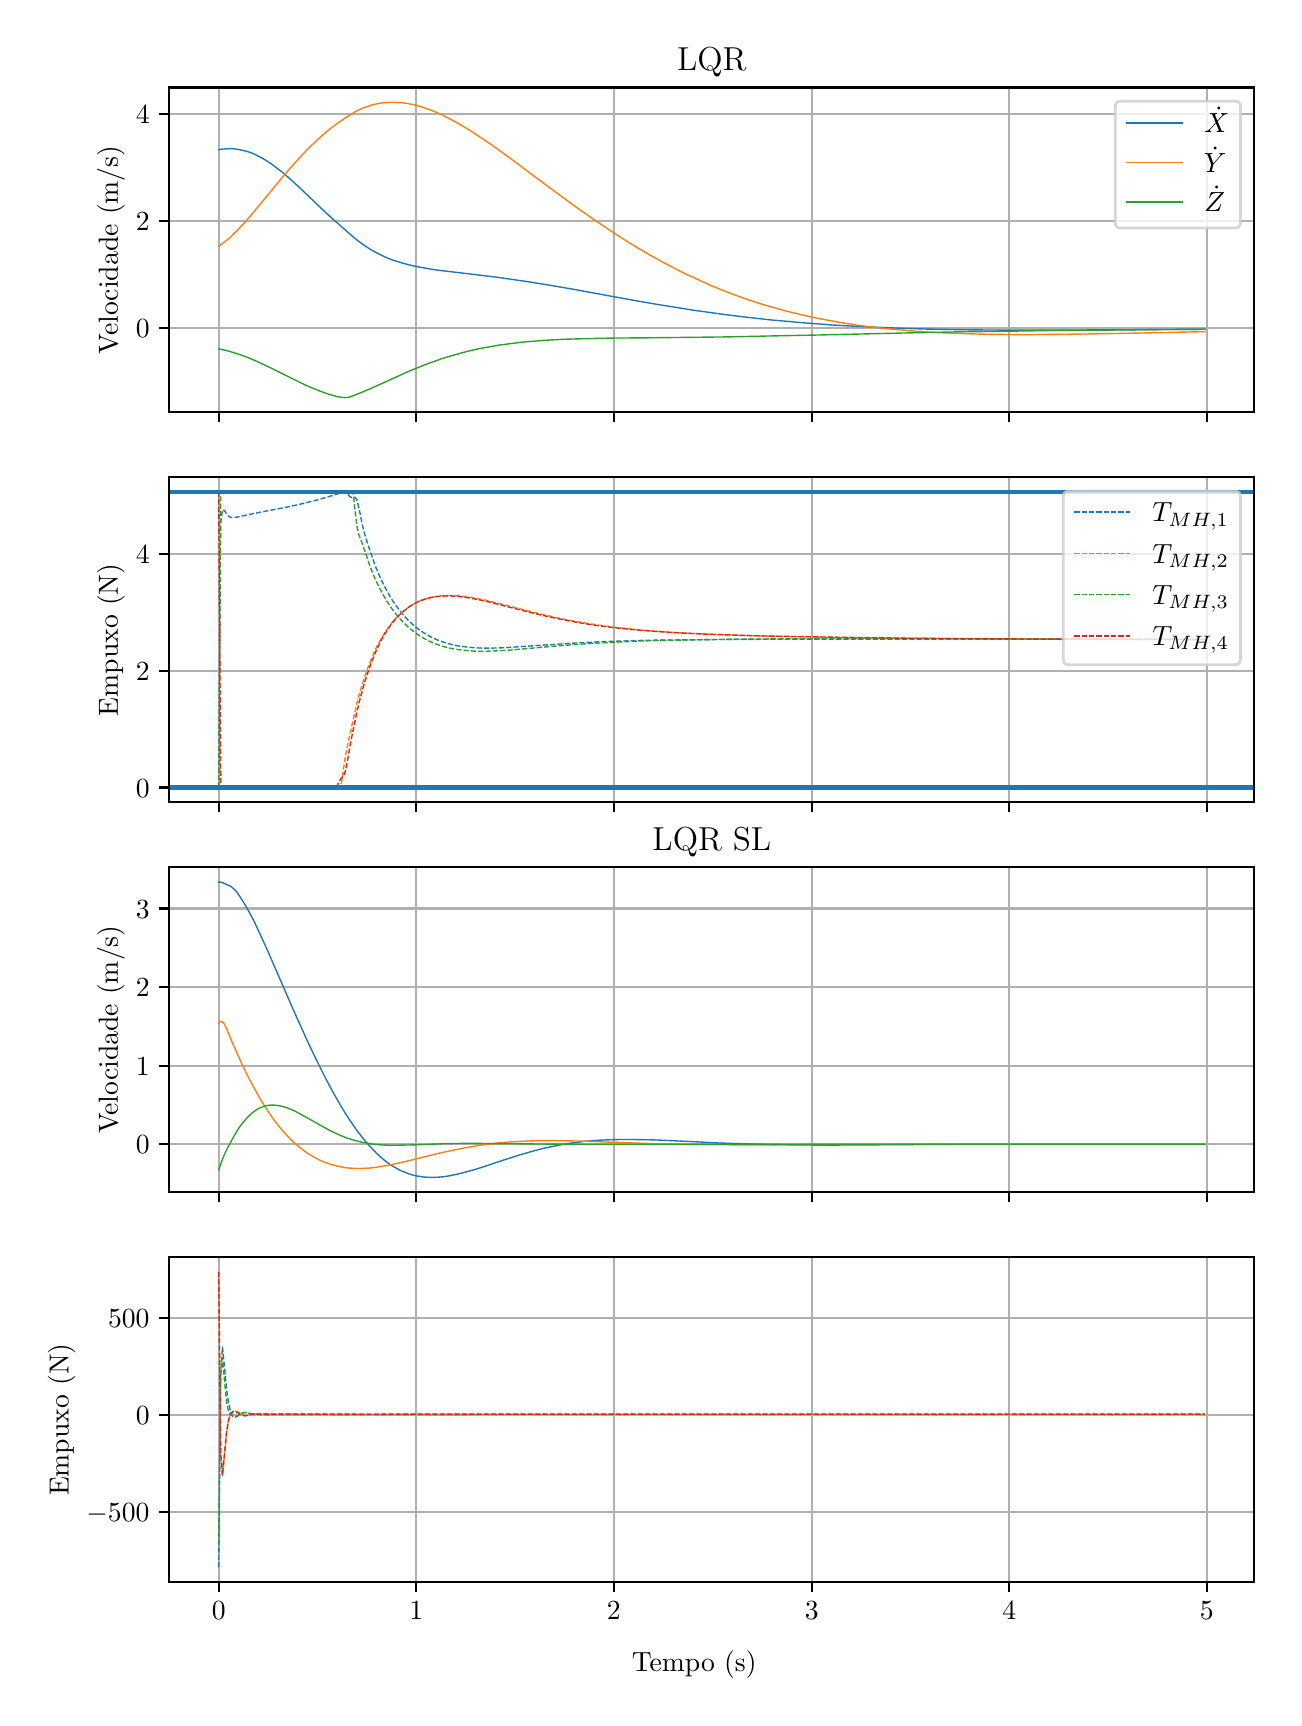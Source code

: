 \begingroup%
\makeatletter%
\begin{pgfpicture}%
\pgfpathrectangle{\pgfpointorigin}{\pgfqpoint{6.233in}{8.352in}}%
\pgfusepath{use as bounding box, clip}%
\begin{pgfscope}%
\pgfsetbuttcap%
\pgfsetmiterjoin%
\definecolor{currentfill}{rgb}{1.0,1.0,1.0}%
\pgfsetfillcolor{currentfill}%
\pgfsetlinewidth{0.0pt}%
\definecolor{currentstroke}{rgb}{1.0,1.0,1.0}%
\pgfsetstrokecolor{currentstroke}%
\pgfsetdash{}{0pt}%
\pgfpathmoveto{\pgfqpoint{0.0in}{0.0in}}%
\pgfpathlineto{\pgfqpoint{6.233in}{0.0in}}%
\pgfpathlineto{\pgfqpoint{6.233in}{8.352in}}%
\pgfpathlineto{\pgfqpoint{0.0in}{8.352in}}%
\pgfpathclose%
\pgfusepath{fill}%
\end{pgfscope}%
\begin{pgfscope}%
\pgfsetbuttcap%
\pgfsetmiterjoin%
\definecolor{currentfill}{rgb}{1.0,1.0,1.0}%
\pgfsetfillcolor{currentfill}%
\pgfsetlinewidth{0.0pt}%
\definecolor{currentstroke}{rgb}{0.0,0.0,0.0}%
\pgfsetstrokecolor{currentstroke}%
\pgfsetstrokeopacity{0.0}%
\pgfsetdash{}{0pt}%
\pgfpathmoveto{\pgfqpoint{0.708in}{6.429in}}%
\pgfpathlineto{\pgfqpoint{6.133in}{6.429in}}%
\pgfpathlineto{\pgfqpoint{6.133in}{8.053in}}%
\pgfpathlineto{\pgfqpoint{0.708in}{8.053in}}%
\pgfpathclose%
\pgfusepath{fill}%
\end{pgfscope}%
\begin{pgfscope}%
\pgfpathrectangle{\pgfqpoint{0.708in}{6.429in}}{\pgfqpoint{5.425in}{1.625in}}%
\pgfusepath{clip}%
\pgfsetrectcap%
\pgfsetroundjoin%
\pgfsetlinewidth{0.803pt}%
\definecolor{currentstroke}{rgb}{0.69,0.69,0.69}%
\pgfsetstrokecolor{currentstroke}%
\pgfsetdash{}{0pt}%
\pgfpathmoveto{\pgfqpoint{0.955in}{6.429in}}%
\pgfpathlineto{\pgfqpoint{0.955in}{8.053in}}%
\pgfusepath{stroke}%
\end{pgfscope}%
\begin{pgfscope}%
\pgfsetbuttcap%
\pgfsetroundjoin%
\definecolor{currentfill}{rgb}{0.0,0.0,0.0}%
\pgfsetfillcolor{currentfill}%
\pgfsetlinewidth{0.803pt}%
\definecolor{currentstroke}{rgb}{0.0,0.0,0.0}%
\pgfsetstrokecolor{currentstroke}%
\pgfsetdash{}{0pt}%
\pgfsys@defobject{currentmarker}{\pgfqpoint{0.0in}{-0.049in}}{\pgfqpoint{0.0in}{0.0in}}{%
\pgfpathmoveto{\pgfqpoint{0.0in}{0.0in}}%
\pgfpathlineto{\pgfqpoint{0.0in}{-0.049in}}%
\pgfusepath{stroke,fill}%
}%
\begin{pgfscope}%
\pgfsys@transformshift{0.955in}{6.429in}%
\pgfsys@useobject{currentmarker}{}%
\end{pgfscope}%
\end{pgfscope}%
\begin{pgfscope}%
\pgfpathrectangle{\pgfqpoint{0.708in}{6.429in}}{\pgfqpoint{5.425in}{1.625in}}%
\pgfusepath{clip}%
\pgfsetrectcap%
\pgfsetroundjoin%
\pgfsetlinewidth{0.803pt}%
\definecolor{currentstroke}{rgb}{0.69,0.69,0.69}%
\pgfsetstrokecolor{currentstroke}%
\pgfsetdash{}{0pt}%
\pgfpathmoveto{\pgfqpoint{1.943in}{6.429in}}%
\pgfpathlineto{\pgfqpoint{1.943in}{8.053in}}%
\pgfusepath{stroke}%
\end{pgfscope}%
\begin{pgfscope}%
\pgfsetbuttcap%
\pgfsetroundjoin%
\definecolor{currentfill}{rgb}{0.0,0.0,0.0}%
\pgfsetfillcolor{currentfill}%
\pgfsetlinewidth{0.803pt}%
\definecolor{currentstroke}{rgb}{0.0,0.0,0.0}%
\pgfsetstrokecolor{currentstroke}%
\pgfsetdash{}{0pt}%
\pgfsys@defobject{currentmarker}{\pgfqpoint{0.0in}{-0.049in}}{\pgfqpoint{0.0in}{0.0in}}{%
\pgfpathmoveto{\pgfqpoint{0.0in}{0.0in}}%
\pgfpathlineto{\pgfqpoint{0.0in}{-0.049in}}%
\pgfusepath{stroke,fill}%
}%
\begin{pgfscope}%
\pgfsys@transformshift{1.943in}{6.429in}%
\pgfsys@useobject{currentmarker}{}%
\end{pgfscope}%
\end{pgfscope}%
\begin{pgfscope}%
\pgfpathrectangle{\pgfqpoint{0.708in}{6.429in}}{\pgfqpoint{5.425in}{1.625in}}%
\pgfusepath{clip}%
\pgfsetrectcap%
\pgfsetroundjoin%
\pgfsetlinewidth{0.803pt}%
\definecolor{currentstroke}{rgb}{0.69,0.69,0.69}%
\pgfsetstrokecolor{currentstroke}%
\pgfsetdash{}{0pt}%
\pgfpathmoveto{\pgfqpoint{2.931in}{6.429in}}%
\pgfpathlineto{\pgfqpoint{2.931in}{8.053in}}%
\pgfusepath{stroke}%
\end{pgfscope}%
\begin{pgfscope}%
\pgfsetbuttcap%
\pgfsetroundjoin%
\definecolor{currentfill}{rgb}{0.0,0.0,0.0}%
\pgfsetfillcolor{currentfill}%
\pgfsetlinewidth{0.803pt}%
\definecolor{currentstroke}{rgb}{0.0,0.0,0.0}%
\pgfsetstrokecolor{currentstroke}%
\pgfsetdash{}{0pt}%
\pgfsys@defobject{currentmarker}{\pgfqpoint{0.0in}{-0.049in}}{\pgfqpoint{0.0in}{0.0in}}{%
\pgfpathmoveto{\pgfqpoint{0.0in}{0.0in}}%
\pgfpathlineto{\pgfqpoint{0.0in}{-0.049in}}%
\pgfusepath{stroke,fill}%
}%
\begin{pgfscope}%
\pgfsys@transformshift{2.931in}{6.429in}%
\pgfsys@useobject{currentmarker}{}%
\end{pgfscope}%
\end{pgfscope}%
\begin{pgfscope}%
\pgfpathrectangle{\pgfqpoint{0.708in}{6.429in}}{\pgfqpoint{5.425in}{1.625in}}%
\pgfusepath{clip}%
\pgfsetrectcap%
\pgfsetroundjoin%
\pgfsetlinewidth{0.803pt}%
\definecolor{currentstroke}{rgb}{0.69,0.69,0.69}%
\pgfsetstrokecolor{currentstroke}%
\pgfsetdash{}{0pt}%
\pgfpathmoveto{\pgfqpoint{3.92in}{6.429in}}%
\pgfpathlineto{\pgfqpoint{3.92in}{8.053in}}%
\pgfusepath{stroke}%
\end{pgfscope}%
\begin{pgfscope}%
\pgfsetbuttcap%
\pgfsetroundjoin%
\definecolor{currentfill}{rgb}{0.0,0.0,0.0}%
\pgfsetfillcolor{currentfill}%
\pgfsetlinewidth{0.803pt}%
\definecolor{currentstroke}{rgb}{0.0,0.0,0.0}%
\pgfsetstrokecolor{currentstroke}%
\pgfsetdash{}{0pt}%
\pgfsys@defobject{currentmarker}{\pgfqpoint{0.0in}{-0.049in}}{\pgfqpoint{0.0in}{0.0in}}{%
\pgfpathmoveto{\pgfqpoint{0.0in}{0.0in}}%
\pgfpathlineto{\pgfqpoint{0.0in}{-0.049in}}%
\pgfusepath{stroke,fill}%
}%
\begin{pgfscope}%
\pgfsys@transformshift{3.92in}{6.429in}%
\pgfsys@useobject{currentmarker}{}%
\end{pgfscope}%
\end{pgfscope}%
\begin{pgfscope}%
\pgfpathrectangle{\pgfqpoint{0.708in}{6.429in}}{\pgfqpoint{5.425in}{1.625in}}%
\pgfusepath{clip}%
\pgfsetrectcap%
\pgfsetroundjoin%
\pgfsetlinewidth{0.803pt}%
\definecolor{currentstroke}{rgb}{0.69,0.69,0.69}%
\pgfsetstrokecolor{currentstroke}%
\pgfsetdash{}{0pt}%
\pgfpathmoveto{\pgfqpoint{4.908in}{6.429in}}%
\pgfpathlineto{\pgfqpoint{4.908in}{8.053in}}%
\pgfusepath{stroke}%
\end{pgfscope}%
\begin{pgfscope}%
\pgfsetbuttcap%
\pgfsetroundjoin%
\definecolor{currentfill}{rgb}{0.0,0.0,0.0}%
\pgfsetfillcolor{currentfill}%
\pgfsetlinewidth{0.803pt}%
\definecolor{currentstroke}{rgb}{0.0,0.0,0.0}%
\pgfsetstrokecolor{currentstroke}%
\pgfsetdash{}{0pt}%
\pgfsys@defobject{currentmarker}{\pgfqpoint{0.0in}{-0.049in}}{\pgfqpoint{0.0in}{0.0in}}{%
\pgfpathmoveto{\pgfqpoint{0.0in}{0.0in}}%
\pgfpathlineto{\pgfqpoint{0.0in}{-0.049in}}%
\pgfusepath{stroke,fill}%
}%
\begin{pgfscope}%
\pgfsys@transformshift{4.908in}{6.429in}%
\pgfsys@useobject{currentmarker}{}%
\end{pgfscope}%
\end{pgfscope}%
\begin{pgfscope}%
\pgfpathrectangle{\pgfqpoint{0.708in}{6.429in}}{\pgfqpoint{5.425in}{1.625in}}%
\pgfusepath{clip}%
\pgfsetrectcap%
\pgfsetroundjoin%
\pgfsetlinewidth{0.803pt}%
\definecolor{currentstroke}{rgb}{0.69,0.69,0.69}%
\pgfsetstrokecolor{currentstroke}%
\pgfsetdash{}{0pt}%
\pgfpathmoveto{\pgfqpoint{5.896in}{6.429in}}%
\pgfpathlineto{\pgfqpoint{5.896in}{8.053in}}%
\pgfusepath{stroke}%
\end{pgfscope}%
\begin{pgfscope}%
\pgfsetbuttcap%
\pgfsetroundjoin%
\definecolor{currentfill}{rgb}{0.0,0.0,0.0}%
\pgfsetfillcolor{currentfill}%
\pgfsetlinewidth{0.803pt}%
\definecolor{currentstroke}{rgb}{0.0,0.0,0.0}%
\pgfsetstrokecolor{currentstroke}%
\pgfsetdash{}{0pt}%
\pgfsys@defobject{currentmarker}{\pgfqpoint{0.0in}{-0.049in}}{\pgfqpoint{0.0in}{0.0in}}{%
\pgfpathmoveto{\pgfqpoint{0.0in}{0.0in}}%
\pgfpathlineto{\pgfqpoint{0.0in}{-0.049in}}%
\pgfusepath{stroke,fill}%
}%
\begin{pgfscope}%
\pgfsys@transformshift{5.896in}{6.429in}%
\pgfsys@useobject{currentmarker}{}%
\end{pgfscope}%
\end{pgfscope}%
\begin{pgfscope}%
\pgfpathrectangle{\pgfqpoint{0.708in}{6.429in}}{\pgfqpoint{5.425in}{1.625in}}%
\pgfusepath{clip}%
\pgfsetrectcap%
\pgfsetroundjoin%
\pgfsetlinewidth{0.803pt}%
\definecolor{currentstroke}{rgb}{0.69,0.69,0.69}%
\pgfsetstrokecolor{currentstroke}%
\pgfsetdash{}{0pt}%
\pgfpathmoveto{\pgfqpoint{0.708in}{6.85in}}%
\pgfpathlineto{\pgfqpoint{6.133in}{6.85in}}%
\pgfusepath{stroke}%
\end{pgfscope}%
\begin{pgfscope}%
\pgfsetbuttcap%
\pgfsetroundjoin%
\definecolor{currentfill}{rgb}{0.0,0.0,0.0}%
\pgfsetfillcolor{currentfill}%
\pgfsetlinewidth{0.803pt}%
\definecolor{currentstroke}{rgb}{0.0,0.0,0.0}%
\pgfsetstrokecolor{currentstroke}%
\pgfsetdash{}{0pt}%
\pgfsys@defobject{currentmarker}{\pgfqpoint{-0.049in}{0.0in}}{\pgfqpoint{-0.0in}{0.0in}}{%
\pgfpathmoveto{\pgfqpoint{-0.0in}{0.0in}}%
\pgfpathlineto{\pgfqpoint{-0.049in}{0.0in}}%
\pgfusepath{stroke,fill}%
}%
\begin{pgfscope}%
\pgfsys@transformshift{0.708in}{6.85in}%
\pgfsys@useobject{currentmarker}{}%
\end{pgfscope}%
\end{pgfscope}%
\begin{pgfscope}%
\definecolor{textcolor}{rgb}{0.0,0.0,0.0}%
\pgfsetstrokecolor{textcolor}%
\pgfsetfillcolor{textcolor}%
\pgftext[x=0.541in, y=6.802in, left, base]{\color{textcolor}\rmfamily\fontsize{10.0}{12.0}\selectfont \(\displaystyle {0}\)}%
\end{pgfscope}%
\begin{pgfscope}%
\pgfpathrectangle{\pgfqpoint{0.708in}{6.429in}}{\pgfqpoint{5.425in}{1.625in}}%
\pgfusepath{clip}%
\pgfsetrectcap%
\pgfsetroundjoin%
\pgfsetlinewidth{0.803pt}%
\definecolor{currentstroke}{rgb}{0.69,0.69,0.69}%
\pgfsetstrokecolor{currentstroke}%
\pgfsetdash{}{0pt}%
\pgfpathmoveto{\pgfqpoint{0.708in}{7.385in}}%
\pgfpathlineto{\pgfqpoint{6.133in}{7.385in}}%
\pgfusepath{stroke}%
\end{pgfscope}%
\begin{pgfscope}%
\pgfsetbuttcap%
\pgfsetroundjoin%
\definecolor{currentfill}{rgb}{0.0,0.0,0.0}%
\pgfsetfillcolor{currentfill}%
\pgfsetlinewidth{0.803pt}%
\definecolor{currentstroke}{rgb}{0.0,0.0,0.0}%
\pgfsetstrokecolor{currentstroke}%
\pgfsetdash{}{0pt}%
\pgfsys@defobject{currentmarker}{\pgfqpoint{-0.049in}{0.0in}}{\pgfqpoint{-0.0in}{0.0in}}{%
\pgfpathmoveto{\pgfqpoint{-0.0in}{0.0in}}%
\pgfpathlineto{\pgfqpoint{-0.049in}{0.0in}}%
\pgfusepath{stroke,fill}%
}%
\begin{pgfscope}%
\pgfsys@transformshift{0.708in}{7.385in}%
\pgfsys@useobject{currentmarker}{}%
\end{pgfscope}%
\end{pgfscope}%
\begin{pgfscope}%
\definecolor{textcolor}{rgb}{0.0,0.0,0.0}%
\pgfsetstrokecolor{textcolor}%
\pgfsetfillcolor{textcolor}%
\pgftext[x=0.541in, y=7.337in, left, base]{\color{textcolor}\rmfamily\fontsize{10.0}{12.0}\selectfont \(\displaystyle {2}\)}%
\end{pgfscope}%
\begin{pgfscope}%
\pgfpathrectangle{\pgfqpoint{0.708in}{6.429in}}{\pgfqpoint{5.425in}{1.625in}}%
\pgfusepath{clip}%
\pgfsetrectcap%
\pgfsetroundjoin%
\pgfsetlinewidth{0.803pt}%
\definecolor{currentstroke}{rgb}{0.69,0.69,0.69}%
\pgfsetstrokecolor{currentstroke}%
\pgfsetdash{}{0pt}%
\pgfpathmoveto{\pgfqpoint{0.708in}{7.92in}}%
\pgfpathlineto{\pgfqpoint{6.133in}{7.92in}}%
\pgfusepath{stroke}%
\end{pgfscope}%
\begin{pgfscope}%
\pgfsetbuttcap%
\pgfsetroundjoin%
\definecolor{currentfill}{rgb}{0.0,0.0,0.0}%
\pgfsetfillcolor{currentfill}%
\pgfsetlinewidth{0.803pt}%
\definecolor{currentstroke}{rgb}{0.0,0.0,0.0}%
\pgfsetstrokecolor{currentstroke}%
\pgfsetdash{}{0pt}%
\pgfsys@defobject{currentmarker}{\pgfqpoint{-0.049in}{0.0in}}{\pgfqpoint{-0.0in}{0.0in}}{%
\pgfpathmoveto{\pgfqpoint{-0.0in}{0.0in}}%
\pgfpathlineto{\pgfqpoint{-0.049in}{0.0in}}%
\pgfusepath{stroke,fill}%
}%
\begin{pgfscope}%
\pgfsys@transformshift{0.708in}{7.92in}%
\pgfsys@useobject{currentmarker}{}%
\end{pgfscope}%
\end{pgfscope}%
\begin{pgfscope}%
\definecolor{textcolor}{rgb}{0.0,0.0,0.0}%
\pgfsetstrokecolor{textcolor}%
\pgfsetfillcolor{textcolor}%
\pgftext[x=0.541in, y=7.872in, left, base]{\color{textcolor}\rmfamily\fontsize{10.0}{12.0}\selectfont \(\displaystyle {4}\)}%
\end{pgfscope}%
\begin{pgfscope}%
\definecolor{textcolor}{rgb}{0.0,0.0,0.0}%
\pgfsetstrokecolor{textcolor}%
\pgfsetfillcolor{textcolor}%
\pgftext[x=0.486in,y=7.241in,,bottom,rotate=90.0]{\color{textcolor}\rmfamily\fontsize{10.0}{12.0}\selectfont Velocidade (m/s)}%
\end{pgfscope}%
\begin{pgfscope}%
\pgfpathrectangle{\pgfqpoint{0.708in}{6.429in}}{\pgfqpoint{5.425in}{1.625in}}%
\pgfusepath{clip}%
\pgfsetrectcap%
\pgfsetroundjoin%
\pgfsetlinewidth{0.502pt}%
\definecolor{currentstroke}{rgb}{0.122,0.467,0.706}%
\pgfsetstrokecolor{currentstroke}%
\pgfsetdash{}{0pt}%
\pgfpathmoveto{\pgfqpoint{0.955in}{7.742in}}%
\pgfpathlineto{\pgfqpoint{0.974in}{7.745in}}%
\pgfpathlineto{\pgfqpoint{0.994in}{7.746in}}%
\pgfpathlineto{\pgfqpoint{1.014in}{7.747in}}%
\pgfpathlineto{\pgfqpoint{1.034in}{7.746in}}%
\pgfpathlineto{\pgfqpoint{1.053in}{7.743in}}%
\pgfpathlineto{\pgfqpoint{1.073in}{7.739in}}%
\pgfpathlineto{\pgfqpoint{1.093in}{7.734in}}%
\pgfpathlineto{\pgfqpoint{1.113in}{7.728in}}%
\pgfpathlineto{\pgfqpoint{1.133in}{7.72in}}%
\pgfpathlineto{\pgfqpoint{1.152in}{7.71in}}%
\pgfpathlineto{\pgfqpoint{1.172in}{7.7in}}%
\pgfpathlineto{\pgfqpoint{1.192in}{7.688in}}%
\pgfpathlineto{\pgfqpoint{1.212in}{7.675in}}%
\pgfpathlineto{\pgfqpoint{1.231in}{7.661in}}%
\pgfpathlineto{\pgfqpoint{1.251in}{7.646in}}%
\pgfpathlineto{\pgfqpoint{1.271in}{7.631in}}%
\pgfpathlineto{\pgfqpoint{1.291in}{7.614in}}%
\pgfpathlineto{\pgfqpoint{1.32in}{7.588in}}%
\pgfpathlineto{\pgfqpoint{1.35in}{7.561in}}%
\pgfpathlineto{\pgfqpoint{1.389in}{7.524in}}%
\pgfpathlineto{\pgfqpoint{1.498in}{7.42in}}%
\pgfpathlineto{\pgfqpoint{1.528in}{7.393in}}%
\pgfpathlineto{\pgfqpoint{1.558in}{7.367in}}%
\pgfpathlineto{\pgfqpoint{1.617in}{7.315in}}%
\pgfpathlineto{\pgfqpoint{1.637in}{7.298in}}%
\pgfpathlineto{\pgfqpoint{1.656in}{7.283in}}%
\pgfpathlineto{\pgfqpoint{1.676in}{7.268in}}%
\pgfpathlineto{\pgfqpoint{1.696in}{7.255in}}%
\pgfpathlineto{\pgfqpoint{1.716in}{7.242in}}%
\pgfpathlineto{\pgfqpoint{1.735in}{7.231in}}%
\pgfpathlineto{\pgfqpoint{1.755in}{7.221in}}%
\pgfpathlineto{\pgfqpoint{1.775in}{7.211in}}%
\pgfpathlineto{\pgfqpoint{1.795in}{7.202in}}%
\pgfpathlineto{\pgfqpoint{1.814in}{7.194in}}%
\pgfpathlineto{\pgfqpoint{1.834in}{7.187in}}%
\pgfpathlineto{\pgfqpoint{1.854in}{7.181in}}%
\pgfpathlineto{\pgfqpoint{1.874in}{7.175in}}%
\pgfpathlineto{\pgfqpoint{1.903in}{7.167in}}%
\pgfpathlineto{\pgfqpoint{1.933in}{7.16in}}%
\pgfpathlineto{\pgfqpoint{1.963in}{7.154in}}%
\pgfpathlineto{\pgfqpoint{1.992in}{7.149in}}%
\pgfpathlineto{\pgfqpoint{2.032in}{7.142in}}%
\pgfpathlineto{\pgfqpoint{2.071in}{7.137in}}%
\pgfpathlineto{\pgfqpoint{2.131in}{7.13in}}%
\pgfpathlineto{\pgfqpoint{2.348in}{7.104in}}%
\pgfpathlineto{\pgfqpoint{2.417in}{7.094in}}%
\pgfpathlineto{\pgfqpoint{2.487in}{7.084in}}%
\pgfpathlineto{\pgfqpoint{2.556in}{7.073in}}%
\pgfpathlineto{\pgfqpoint{2.635in}{7.06in}}%
\pgfpathlineto{\pgfqpoint{2.734in}{7.043in}}%
\pgfpathlineto{\pgfqpoint{2.902in}{7.012in}}%
\pgfpathlineto{\pgfqpoint{3.05in}{6.985in}}%
\pgfpathlineto{\pgfqpoint{3.149in}{6.968in}}%
\pgfpathlineto{\pgfqpoint{3.238in}{6.954in}}%
\pgfpathlineto{\pgfqpoint{3.317in}{6.941in}}%
\pgfpathlineto{\pgfqpoint{3.396in}{6.93in}}%
\pgfpathlineto{\pgfqpoint{3.475in}{6.919in}}%
\pgfpathlineto{\pgfqpoint{3.554in}{6.909in}}%
\pgfpathlineto{\pgfqpoint{3.633in}{6.9in}}%
\pgfpathlineto{\pgfqpoint{3.712in}{6.891in}}%
\pgfpathlineto{\pgfqpoint{3.791in}{6.884in}}%
\pgfpathlineto{\pgfqpoint{3.87in}{6.877in}}%
\pgfpathlineto{\pgfqpoint{3.949in}{6.871in}}%
\pgfpathlineto{\pgfqpoint{4.028in}{6.865in}}%
\pgfpathlineto{\pgfqpoint{4.117in}{6.86in}}%
\pgfpathlineto{\pgfqpoint{4.206in}{6.856in}}%
\pgfpathlineto{\pgfqpoint{4.295in}{6.852in}}%
\pgfpathlineto{\pgfqpoint{4.394in}{6.848in}}%
\pgfpathlineto{\pgfqpoint{4.493in}{6.845in}}%
\pgfpathlineto{\pgfqpoint{4.602in}{6.843in}}%
\pgfpathlineto{\pgfqpoint{4.72in}{6.841in}}%
\pgfpathlineto{\pgfqpoint{4.849in}{6.84in}}%
\pgfpathlineto{\pgfqpoint{4.997in}{6.84in}}%
\pgfpathlineto{\pgfqpoint{5.175in}{6.84in}}%
\pgfpathlineto{\pgfqpoint{5.392in}{6.841in}}%
\pgfpathlineto{\pgfqpoint{5.738in}{6.843in}}%
\pgfpathlineto{\pgfqpoint{5.886in}{6.844in}}%
\pgfpathlineto{\pgfqpoint{5.886in}{6.844in}}%
\pgfusepath{stroke}%
\end{pgfscope}%
\begin{pgfscope}%
\pgfpathrectangle{\pgfqpoint{0.708in}{6.429in}}{\pgfqpoint{5.425in}{1.625in}}%
\pgfusepath{clip}%
\pgfsetrectcap%
\pgfsetroundjoin%
\pgfsetlinewidth{0.502pt}%
\definecolor{currentstroke}{rgb}{1.0,0.498,0.055}%
\pgfsetstrokecolor{currentstroke}%
\pgfsetdash{}{0pt}%
\pgfpathmoveto{\pgfqpoint{0.955in}{7.259in}}%
\pgfpathlineto{\pgfqpoint{0.965in}{7.266in}}%
\pgfpathlineto{\pgfqpoint{0.974in}{7.273in}}%
\pgfpathlineto{\pgfqpoint{0.994in}{7.288in}}%
\pgfpathlineto{\pgfqpoint{1.014in}{7.305in}}%
\pgfpathlineto{\pgfqpoint{1.034in}{7.324in}}%
\pgfpathlineto{\pgfqpoint{1.053in}{7.344in}}%
\pgfpathlineto{\pgfqpoint{1.073in}{7.365in}}%
\pgfpathlineto{\pgfqpoint{1.093in}{7.387in}}%
\pgfpathlineto{\pgfqpoint{1.123in}{7.422in}}%
\pgfpathlineto{\pgfqpoint{1.162in}{7.469in}}%
\pgfpathlineto{\pgfqpoint{1.271in}{7.601in}}%
\pgfpathlineto{\pgfqpoint{1.301in}{7.636in}}%
\pgfpathlineto{\pgfqpoint{1.33in}{7.669in}}%
\pgfpathlineto{\pgfqpoint{1.36in}{7.702in}}%
\pgfpathlineto{\pgfqpoint{1.389in}{7.733in}}%
\pgfpathlineto{\pgfqpoint{1.419in}{7.763in}}%
\pgfpathlineto{\pgfqpoint{1.439in}{7.782in}}%
\pgfpathlineto{\pgfqpoint{1.459in}{7.801in}}%
\pgfpathlineto{\pgfqpoint{1.478in}{7.818in}}%
\pgfpathlineto{\pgfqpoint{1.498in}{7.835in}}%
\pgfpathlineto{\pgfqpoint{1.518in}{7.851in}}%
\pgfpathlineto{\pgfqpoint{1.538in}{7.866in}}%
\pgfpathlineto{\pgfqpoint{1.558in}{7.88in}}%
\pgfpathlineto{\pgfqpoint{1.587in}{7.9in}}%
\pgfpathlineto{\pgfqpoint{1.617in}{7.919in}}%
\pgfpathlineto{\pgfqpoint{1.637in}{7.931in}}%
\pgfpathlineto{\pgfqpoint{1.656in}{7.941in}}%
\pgfpathlineto{\pgfqpoint{1.676in}{7.95in}}%
\pgfpathlineto{\pgfqpoint{1.696in}{7.957in}}%
\pgfpathlineto{\pgfqpoint{1.716in}{7.964in}}%
\pgfpathlineto{\pgfqpoint{1.735in}{7.969in}}%
\pgfpathlineto{\pgfqpoint{1.755in}{7.973in}}%
\pgfpathlineto{\pgfqpoint{1.775in}{7.976in}}%
\pgfpathlineto{\pgfqpoint{1.795in}{7.978in}}%
\pgfpathlineto{\pgfqpoint{1.814in}{7.979in}}%
\pgfpathlineto{\pgfqpoint{1.834in}{7.979in}}%
\pgfpathlineto{\pgfqpoint{1.854in}{7.978in}}%
\pgfpathlineto{\pgfqpoint{1.874in}{7.976in}}%
\pgfpathlineto{\pgfqpoint{1.894in}{7.974in}}%
\pgfpathlineto{\pgfqpoint{1.913in}{7.97in}}%
\pgfpathlineto{\pgfqpoint{1.933in}{7.966in}}%
\pgfpathlineto{\pgfqpoint{1.953in}{7.961in}}%
\pgfpathlineto{\pgfqpoint{1.973in}{7.955in}}%
\pgfpathlineto{\pgfqpoint{1.992in}{7.948in}}%
\pgfpathlineto{\pgfqpoint{2.012in}{7.941in}}%
\pgfpathlineto{\pgfqpoint{2.032in}{7.933in}}%
\pgfpathlineto{\pgfqpoint{2.052in}{7.925in}}%
\pgfpathlineto{\pgfqpoint{2.071in}{7.916in}}%
\pgfpathlineto{\pgfqpoint{2.101in}{7.901in}}%
\pgfpathlineto{\pgfqpoint{2.131in}{7.885in}}%
\pgfpathlineto{\pgfqpoint{2.16in}{7.869in}}%
\pgfpathlineto{\pgfqpoint{2.19in}{7.851in}}%
\pgfpathlineto{\pgfqpoint{2.22in}{7.833in}}%
\pgfpathlineto{\pgfqpoint{2.249in}{7.813in}}%
\pgfpathlineto{\pgfqpoint{2.289in}{7.787in}}%
\pgfpathlineto{\pgfqpoint{2.328in}{7.76in}}%
\pgfpathlineto{\pgfqpoint{2.378in}{7.724in}}%
\pgfpathlineto{\pgfqpoint{2.437in}{7.681in}}%
\pgfpathlineto{\pgfqpoint{2.526in}{7.614in}}%
\pgfpathlineto{\pgfqpoint{2.645in}{7.526in}}%
\pgfpathlineto{\pgfqpoint{2.714in}{7.475in}}%
\pgfpathlineto{\pgfqpoint{2.773in}{7.433in}}%
\pgfpathlineto{\pgfqpoint{2.823in}{7.398in}}%
\pgfpathlineto{\pgfqpoint{2.872in}{7.365in}}%
\pgfpathlineto{\pgfqpoint{2.921in}{7.332in}}%
\pgfpathlineto{\pgfqpoint{2.971in}{7.3in}}%
\pgfpathlineto{\pgfqpoint{3.02in}{7.269in}}%
\pgfpathlineto{\pgfqpoint{3.06in}{7.245in}}%
\pgfpathlineto{\pgfqpoint{3.099in}{7.222in}}%
\pgfpathlineto{\pgfqpoint{3.139in}{7.2in}}%
\pgfpathlineto{\pgfqpoint{3.178in}{7.178in}}%
\pgfpathlineto{\pgfqpoint{3.218in}{7.157in}}%
\pgfpathlineto{\pgfqpoint{3.257in}{7.137in}}%
\pgfpathlineto{\pgfqpoint{3.297in}{7.117in}}%
\pgfpathlineto{\pgfqpoint{3.337in}{7.099in}}%
\pgfpathlineto{\pgfqpoint{3.376in}{7.081in}}%
\pgfpathlineto{\pgfqpoint{3.416in}{7.063in}}%
\pgfpathlineto{\pgfqpoint{3.455in}{7.047in}}%
\pgfpathlineto{\pgfqpoint{3.495in}{7.031in}}%
\pgfpathlineto{\pgfqpoint{3.534in}{7.016in}}%
\pgfpathlineto{\pgfqpoint{3.574in}{7.002in}}%
\pgfpathlineto{\pgfqpoint{3.613in}{6.988in}}%
\pgfpathlineto{\pgfqpoint{3.653in}{6.975in}}%
\pgfpathlineto{\pgfqpoint{3.692in}{6.963in}}%
\pgfpathlineto{\pgfqpoint{3.732in}{6.952in}}%
\pgfpathlineto{\pgfqpoint{3.771in}{6.941in}}%
\pgfpathlineto{\pgfqpoint{3.821in}{6.928in}}%
\pgfpathlineto{\pgfqpoint{3.87in}{6.916in}}%
\pgfpathlineto{\pgfqpoint{3.92in}{6.905in}}%
\pgfpathlineto{\pgfqpoint{3.969in}{6.895in}}%
\pgfpathlineto{\pgfqpoint{4.018in}{6.886in}}%
\pgfpathlineto{\pgfqpoint{4.068in}{6.877in}}%
\pgfpathlineto{\pgfqpoint{4.117in}{6.869in}}%
\pgfpathlineto{\pgfqpoint{4.167in}{6.862in}}%
\pgfpathlineto{\pgfqpoint{4.216in}{6.856in}}%
\pgfpathlineto{\pgfqpoint{4.275in}{6.849in}}%
\pgfpathlineto{\pgfqpoint{4.335in}{6.843in}}%
\pgfpathlineto{\pgfqpoint{4.394in}{6.838in}}%
\pgfpathlineto{\pgfqpoint{4.453in}{6.833in}}%
\pgfpathlineto{\pgfqpoint{4.513in}{6.829in}}%
\pgfpathlineto{\pgfqpoint{4.582in}{6.826in}}%
\pgfpathlineto{\pgfqpoint{4.651in}{6.823in}}%
\pgfpathlineto{\pgfqpoint{4.72in}{6.821in}}%
\pgfpathlineto{\pgfqpoint{4.799in}{6.819in}}%
\pgfpathlineto{\pgfqpoint{4.888in}{6.818in}}%
\pgfpathlineto{\pgfqpoint{4.977in}{6.817in}}%
\pgfpathlineto{\pgfqpoint{5.076in}{6.818in}}%
\pgfpathlineto{\pgfqpoint{5.195in}{6.819in}}%
\pgfpathlineto{\pgfqpoint{5.333in}{6.821in}}%
\pgfpathlineto{\pgfqpoint{5.511in}{6.824in}}%
\pgfpathlineto{\pgfqpoint{5.886in}{6.832in}}%
\pgfpathlineto{\pgfqpoint{5.886in}{6.832in}}%
\pgfusepath{stroke}%
\end{pgfscope}%
\begin{pgfscope}%
\pgfpathrectangle{\pgfqpoint{0.708in}{6.429in}}{\pgfqpoint{5.425in}{1.625in}}%
\pgfusepath{clip}%
\pgfsetrectcap%
\pgfsetroundjoin%
\pgfsetlinewidth{0.502pt}%
\definecolor{currentstroke}{rgb}{0.173,0.627,0.173}%
\pgfsetstrokecolor{currentstroke}%
\pgfsetdash{}{0pt}%
\pgfpathmoveto{\pgfqpoint{0.955in}{6.746in}}%
\pgfpathlineto{\pgfqpoint{0.965in}{6.744in}}%
\pgfpathlineto{\pgfqpoint{0.984in}{6.74in}}%
\pgfpathlineto{\pgfqpoint{1.004in}{6.735in}}%
\pgfpathlineto{\pgfqpoint{1.024in}{6.729in}}%
\pgfpathlineto{\pgfqpoint{1.044in}{6.723in}}%
\pgfpathlineto{\pgfqpoint{1.073in}{6.713in}}%
\pgfpathlineto{\pgfqpoint{1.103in}{6.702in}}%
\pgfpathlineto{\pgfqpoint{1.133in}{6.689in}}%
\pgfpathlineto{\pgfqpoint{1.162in}{6.676in}}%
\pgfpathlineto{\pgfqpoint{1.192in}{6.662in}}%
\pgfpathlineto{\pgfqpoint{1.231in}{6.643in}}%
\pgfpathlineto{\pgfqpoint{1.37in}{6.574in}}%
\pgfpathlineto{\pgfqpoint{1.399in}{6.56in}}%
\pgfpathlineto{\pgfqpoint{1.429in}{6.548in}}%
\pgfpathlineto{\pgfqpoint{1.459in}{6.536in}}%
\pgfpathlineto{\pgfqpoint{1.488in}{6.525in}}%
\pgfpathlineto{\pgfqpoint{1.508in}{6.518in}}%
\pgfpathlineto{\pgfqpoint{1.528in}{6.513in}}%
\pgfpathlineto{\pgfqpoint{1.548in}{6.507in}}%
\pgfpathlineto{\pgfqpoint{1.567in}{6.504in}}%
\pgfpathlineto{\pgfqpoint{1.577in}{6.503in}}%
\pgfpathlineto{\pgfqpoint{1.587in}{6.502in}}%
\pgfpathlineto{\pgfqpoint{1.597in}{6.503in}}%
\pgfpathlineto{\pgfqpoint{1.607in}{6.505in}}%
\pgfpathlineto{\pgfqpoint{1.617in}{6.508in}}%
\pgfpathlineto{\pgfqpoint{1.646in}{6.519in}}%
\pgfpathlineto{\pgfqpoint{1.676in}{6.531in}}%
\pgfpathlineto{\pgfqpoint{1.716in}{6.548in}}%
\pgfpathlineto{\pgfqpoint{1.765in}{6.57in}}%
\pgfpathlineto{\pgfqpoint{1.864in}{6.615in}}%
\pgfpathlineto{\pgfqpoint{1.913in}{6.637in}}%
\pgfpathlineto{\pgfqpoint{1.953in}{6.653in}}%
\pgfpathlineto{\pgfqpoint{1.992in}{6.669in}}%
\pgfpathlineto{\pgfqpoint{2.032in}{6.683in}}%
\pgfpathlineto{\pgfqpoint{2.071in}{6.697in}}%
\pgfpathlineto{\pgfqpoint{2.101in}{6.706in}}%
\pgfpathlineto{\pgfqpoint{2.131in}{6.715in}}%
\pgfpathlineto{\pgfqpoint{2.16in}{6.723in}}%
\pgfpathlineto{\pgfqpoint{2.2in}{6.734in}}%
\pgfpathlineto{\pgfqpoint{2.239in}{6.743in}}%
\pgfpathlineto{\pgfqpoint{2.279in}{6.751in}}%
\pgfpathlineto{\pgfqpoint{2.319in}{6.758in}}%
\pgfpathlineto{\pgfqpoint{2.358in}{6.765in}}%
\pgfpathlineto{\pgfqpoint{2.398in}{6.77in}}%
\pgfpathlineto{\pgfqpoint{2.437in}{6.775in}}%
\pgfpathlineto{\pgfqpoint{2.477in}{6.78in}}%
\pgfpathlineto{\pgfqpoint{2.526in}{6.784in}}%
\pgfpathlineto{\pgfqpoint{2.575in}{6.788in}}%
\pgfpathlineto{\pgfqpoint{2.625in}{6.791in}}%
\pgfpathlineto{\pgfqpoint{2.684in}{6.794in}}%
\pgfpathlineto{\pgfqpoint{2.753in}{6.796in}}%
\pgfpathlineto{\pgfqpoint{2.832in}{6.798in}}%
\pgfpathlineto{\pgfqpoint{2.931in}{6.8in}}%
\pgfpathlineto{\pgfqpoint{3.08in}{6.801in}}%
\pgfpathlineto{\pgfqpoint{3.346in}{6.804in}}%
\pgfpathlineto{\pgfqpoint{3.514in}{6.806in}}%
\pgfpathlineto{\pgfqpoint{3.692in}{6.81in}}%
\pgfpathlineto{\pgfqpoint{3.939in}{6.815in}}%
\pgfpathlineto{\pgfqpoint{4.414in}{6.826in}}%
\pgfpathlineto{\pgfqpoint{4.651in}{6.831in}}%
\pgfpathlineto{\pgfqpoint{4.888in}{6.834in}}%
\pgfpathlineto{\pgfqpoint{5.135in}{6.838in}}%
\pgfpathlineto{\pgfqpoint{5.412in}{6.84in}}%
\pgfpathlineto{\pgfqpoint{5.718in}{6.843in}}%
\pgfpathlineto{\pgfqpoint{5.886in}{6.844in}}%
\pgfpathlineto{\pgfqpoint{5.886in}{6.844in}}%
\pgfusepath{stroke}%
\end{pgfscope}%
\begin{pgfscope}%
\pgfsetrectcap%
\pgfsetmiterjoin%
\pgfsetlinewidth{0.803pt}%
\definecolor{currentstroke}{rgb}{0.0,0.0,0.0}%
\pgfsetstrokecolor{currentstroke}%
\pgfsetdash{}{0pt}%
\pgfpathmoveto{\pgfqpoint{0.708in}{6.429in}}%
\pgfpathlineto{\pgfqpoint{0.708in}{8.053in}}%
\pgfusepath{stroke}%
\end{pgfscope}%
\begin{pgfscope}%
\pgfsetrectcap%
\pgfsetmiterjoin%
\pgfsetlinewidth{0.803pt}%
\definecolor{currentstroke}{rgb}{0.0,0.0,0.0}%
\pgfsetstrokecolor{currentstroke}%
\pgfsetdash{}{0pt}%
\pgfpathmoveto{\pgfqpoint{6.133in}{6.429in}}%
\pgfpathlineto{\pgfqpoint{6.133in}{8.053in}}%
\pgfusepath{stroke}%
\end{pgfscope}%
\begin{pgfscope}%
\pgfsetrectcap%
\pgfsetmiterjoin%
\pgfsetlinewidth{0.803pt}%
\definecolor{currentstroke}{rgb}{0.0,0.0,0.0}%
\pgfsetstrokecolor{currentstroke}%
\pgfsetdash{}{0pt}%
\pgfpathmoveto{\pgfqpoint{0.708in}{6.429in}}%
\pgfpathlineto{\pgfqpoint{6.133in}{6.429in}}%
\pgfusepath{stroke}%
\end{pgfscope}%
\begin{pgfscope}%
\pgfsetrectcap%
\pgfsetmiterjoin%
\pgfsetlinewidth{0.803pt}%
\definecolor{currentstroke}{rgb}{0.0,0.0,0.0}%
\pgfsetstrokecolor{currentstroke}%
\pgfsetdash{}{0pt}%
\pgfpathmoveto{\pgfqpoint{0.708in}{8.053in}}%
\pgfpathlineto{\pgfqpoint{6.133in}{8.053in}}%
\pgfusepath{stroke}%
\end{pgfscope}%
\begin{pgfscope}%
\definecolor{textcolor}{rgb}{0.0,0.0,0.0}%
\pgfsetstrokecolor{textcolor}%
\pgfsetfillcolor{textcolor}%
\pgftext[x=3.421in,y=8.136in,,base]{\color{textcolor}\rmfamily\fontsize{12.0}{14.4}\selectfont LQR}%
\end{pgfscope}%
\begin{pgfscope}%
\pgfsetbuttcap%
\pgfsetmiterjoin%
\definecolor{currentfill}{rgb}{1.0,1.0,1.0}%
\pgfsetfillcolor{currentfill}%
\pgfsetfillopacity{0.8}%
\pgfsetlinewidth{1.004pt}%
\definecolor{currentstroke}{rgb}{0.8,0.8,0.8}%
\pgfsetstrokecolor{currentstroke}%
\pgfsetstrokeopacity{0.8}%
\pgfsetdash{}{0pt}%
\pgfpathmoveto{\pgfqpoint{5.465in}{7.35in}}%
\pgfpathlineto{\pgfqpoint{6.036in}{7.35in}}%
\pgfpathquadraticcurveto{\pgfqpoint{6.064in}{7.35in}}{\pgfqpoint{6.064in}{7.378in}}%
\pgfpathlineto{\pgfqpoint{6.064in}{7.956in}}%
\pgfpathquadraticcurveto{\pgfqpoint{6.064in}{7.984in}}{\pgfqpoint{6.036in}{7.984in}}%
\pgfpathlineto{\pgfqpoint{5.465in}{7.984in}}%
\pgfpathquadraticcurveto{\pgfqpoint{5.438in}{7.984in}}{\pgfqpoint{5.438in}{7.956in}}%
\pgfpathlineto{\pgfqpoint{5.438in}{7.378in}}%
\pgfpathquadraticcurveto{\pgfqpoint{5.438in}{7.35in}}{\pgfqpoint{5.465in}{7.35in}}%
\pgfpathclose%
\pgfusepath{stroke,fill}%
\end{pgfscope}%
\begin{pgfscope}%
\pgfsetrectcap%
\pgfsetroundjoin%
\pgfsetlinewidth{0.502pt}%
\definecolor{currentstroke}{rgb}{0.122,0.467,0.706}%
\pgfsetstrokecolor{currentstroke}%
\pgfsetdash{}{0pt}%
\pgfpathmoveto{\pgfqpoint{5.493in}{7.876in}}%
\pgfpathlineto{\pgfqpoint{5.771in}{7.876in}}%
\pgfusepath{stroke}%
\end{pgfscope}%
\begin{pgfscope}%
\definecolor{textcolor}{rgb}{0.0,0.0,0.0}%
\pgfsetstrokecolor{textcolor}%
\pgfsetfillcolor{textcolor}%
\pgftext[x=5.882in,y=7.827in,left,base]{\color{textcolor}\rmfamily\fontsize{10.0}{12.0}\selectfont \(\displaystyle \dot X\)}%
\end{pgfscope}%
\begin{pgfscope}%
\pgfsetrectcap%
\pgfsetroundjoin%
\pgfsetlinewidth{0.502pt}%
\definecolor{currentstroke}{rgb}{1.0,0.498,0.055}%
\pgfsetstrokecolor{currentstroke}%
\pgfsetdash{}{0pt}%
\pgfpathmoveto{\pgfqpoint{5.493in}{7.679in}}%
\pgfpathlineto{\pgfqpoint{5.771in}{7.679in}}%
\pgfusepath{stroke}%
\end{pgfscope}%
\begin{pgfscope}%
\definecolor{textcolor}{rgb}{0.0,0.0,0.0}%
\pgfsetstrokecolor{textcolor}%
\pgfsetfillcolor{textcolor}%
\pgftext[x=5.882in,y=7.63in,left,base]{\color{textcolor}\rmfamily\fontsize{10.0}{12.0}\selectfont \(\displaystyle \dot Y\)}%
\end{pgfscope}%
\begin{pgfscope}%
\pgfsetrectcap%
\pgfsetroundjoin%
\pgfsetlinewidth{0.502pt}%
\definecolor{currentstroke}{rgb}{0.173,0.627,0.173}%
\pgfsetstrokecolor{currentstroke}%
\pgfsetdash{}{0pt}%
\pgfpathmoveto{\pgfqpoint{5.493in}{7.481in}}%
\pgfpathlineto{\pgfqpoint{5.771in}{7.481in}}%
\pgfusepath{stroke}%
\end{pgfscope}%
\begin{pgfscope}%
\definecolor{textcolor}{rgb}{0.0,0.0,0.0}%
\pgfsetstrokecolor{textcolor}%
\pgfsetfillcolor{textcolor}%
\pgftext[x=5.882in,y=7.433in,left,base]{\color{textcolor}\rmfamily\fontsize{10.0}{12.0}\selectfont \(\displaystyle \dot Z\)}%
\end{pgfscope}%
\begin{pgfscope}%
\pgfsetbuttcap%
\pgfsetmiterjoin%
\definecolor{currentfill}{rgb}{1.0,1.0,1.0}%
\pgfsetfillcolor{currentfill}%
\pgfsetlinewidth{0.0pt}%
\definecolor{currentstroke}{rgb}{0.0,0.0,0.0}%
\pgfsetstrokecolor{currentstroke}%
\pgfsetstrokeopacity{0.0}%
\pgfsetdash{}{0pt}%
\pgfpathmoveto{\pgfqpoint{0.708in}{4.479in}}%
\pgfpathlineto{\pgfqpoint{6.133in}{4.479in}}%
\pgfpathlineto{\pgfqpoint{6.133in}{6.104in}}%
\pgfpathlineto{\pgfqpoint{0.708in}{6.104in}}%
\pgfpathclose%
\pgfusepath{fill}%
\end{pgfscope}%
\begin{pgfscope}%
\pgfpathrectangle{\pgfqpoint{0.708in}{4.479in}}{\pgfqpoint{5.425in}{1.625in}}%
\pgfusepath{clip}%
\pgfsetrectcap%
\pgfsetroundjoin%
\pgfsetlinewidth{0.803pt}%
\definecolor{currentstroke}{rgb}{0.69,0.69,0.69}%
\pgfsetstrokecolor{currentstroke}%
\pgfsetdash{}{0pt}%
\pgfpathmoveto{\pgfqpoint{0.955in}{4.479in}}%
\pgfpathlineto{\pgfqpoint{0.955in}{6.104in}}%
\pgfusepath{stroke}%
\end{pgfscope}%
\begin{pgfscope}%
\pgfsetbuttcap%
\pgfsetroundjoin%
\definecolor{currentfill}{rgb}{0.0,0.0,0.0}%
\pgfsetfillcolor{currentfill}%
\pgfsetlinewidth{0.803pt}%
\definecolor{currentstroke}{rgb}{0.0,0.0,0.0}%
\pgfsetstrokecolor{currentstroke}%
\pgfsetdash{}{0pt}%
\pgfsys@defobject{currentmarker}{\pgfqpoint{0.0in}{-0.049in}}{\pgfqpoint{0.0in}{0.0in}}{%
\pgfpathmoveto{\pgfqpoint{0.0in}{0.0in}}%
\pgfpathlineto{\pgfqpoint{0.0in}{-0.049in}}%
\pgfusepath{stroke,fill}%
}%
\begin{pgfscope}%
\pgfsys@transformshift{0.955in}{4.479in}%
\pgfsys@useobject{currentmarker}{}%
\end{pgfscope}%
\end{pgfscope}%
\begin{pgfscope}%
\pgfpathrectangle{\pgfqpoint{0.708in}{4.479in}}{\pgfqpoint{5.425in}{1.625in}}%
\pgfusepath{clip}%
\pgfsetrectcap%
\pgfsetroundjoin%
\pgfsetlinewidth{0.803pt}%
\definecolor{currentstroke}{rgb}{0.69,0.69,0.69}%
\pgfsetstrokecolor{currentstroke}%
\pgfsetdash{}{0pt}%
\pgfpathmoveto{\pgfqpoint{1.943in}{4.479in}}%
\pgfpathlineto{\pgfqpoint{1.943in}{6.104in}}%
\pgfusepath{stroke}%
\end{pgfscope}%
\begin{pgfscope}%
\pgfsetbuttcap%
\pgfsetroundjoin%
\definecolor{currentfill}{rgb}{0.0,0.0,0.0}%
\pgfsetfillcolor{currentfill}%
\pgfsetlinewidth{0.803pt}%
\definecolor{currentstroke}{rgb}{0.0,0.0,0.0}%
\pgfsetstrokecolor{currentstroke}%
\pgfsetdash{}{0pt}%
\pgfsys@defobject{currentmarker}{\pgfqpoint{0.0in}{-0.049in}}{\pgfqpoint{0.0in}{0.0in}}{%
\pgfpathmoveto{\pgfqpoint{0.0in}{0.0in}}%
\pgfpathlineto{\pgfqpoint{0.0in}{-0.049in}}%
\pgfusepath{stroke,fill}%
}%
\begin{pgfscope}%
\pgfsys@transformshift{1.943in}{4.479in}%
\pgfsys@useobject{currentmarker}{}%
\end{pgfscope}%
\end{pgfscope}%
\begin{pgfscope}%
\pgfpathrectangle{\pgfqpoint{0.708in}{4.479in}}{\pgfqpoint{5.425in}{1.625in}}%
\pgfusepath{clip}%
\pgfsetrectcap%
\pgfsetroundjoin%
\pgfsetlinewidth{0.803pt}%
\definecolor{currentstroke}{rgb}{0.69,0.69,0.69}%
\pgfsetstrokecolor{currentstroke}%
\pgfsetdash{}{0pt}%
\pgfpathmoveto{\pgfqpoint{2.931in}{4.479in}}%
\pgfpathlineto{\pgfqpoint{2.931in}{6.104in}}%
\pgfusepath{stroke}%
\end{pgfscope}%
\begin{pgfscope}%
\pgfsetbuttcap%
\pgfsetroundjoin%
\definecolor{currentfill}{rgb}{0.0,0.0,0.0}%
\pgfsetfillcolor{currentfill}%
\pgfsetlinewidth{0.803pt}%
\definecolor{currentstroke}{rgb}{0.0,0.0,0.0}%
\pgfsetstrokecolor{currentstroke}%
\pgfsetdash{}{0pt}%
\pgfsys@defobject{currentmarker}{\pgfqpoint{0.0in}{-0.049in}}{\pgfqpoint{0.0in}{0.0in}}{%
\pgfpathmoveto{\pgfqpoint{0.0in}{0.0in}}%
\pgfpathlineto{\pgfqpoint{0.0in}{-0.049in}}%
\pgfusepath{stroke,fill}%
}%
\begin{pgfscope}%
\pgfsys@transformshift{2.931in}{4.479in}%
\pgfsys@useobject{currentmarker}{}%
\end{pgfscope}%
\end{pgfscope}%
\begin{pgfscope}%
\pgfpathrectangle{\pgfqpoint{0.708in}{4.479in}}{\pgfqpoint{5.425in}{1.625in}}%
\pgfusepath{clip}%
\pgfsetrectcap%
\pgfsetroundjoin%
\pgfsetlinewidth{0.803pt}%
\definecolor{currentstroke}{rgb}{0.69,0.69,0.69}%
\pgfsetstrokecolor{currentstroke}%
\pgfsetdash{}{0pt}%
\pgfpathmoveto{\pgfqpoint{3.92in}{4.479in}}%
\pgfpathlineto{\pgfqpoint{3.92in}{6.104in}}%
\pgfusepath{stroke}%
\end{pgfscope}%
\begin{pgfscope}%
\pgfsetbuttcap%
\pgfsetroundjoin%
\definecolor{currentfill}{rgb}{0.0,0.0,0.0}%
\pgfsetfillcolor{currentfill}%
\pgfsetlinewidth{0.803pt}%
\definecolor{currentstroke}{rgb}{0.0,0.0,0.0}%
\pgfsetstrokecolor{currentstroke}%
\pgfsetdash{}{0pt}%
\pgfsys@defobject{currentmarker}{\pgfqpoint{0.0in}{-0.049in}}{\pgfqpoint{0.0in}{0.0in}}{%
\pgfpathmoveto{\pgfqpoint{0.0in}{0.0in}}%
\pgfpathlineto{\pgfqpoint{0.0in}{-0.049in}}%
\pgfusepath{stroke,fill}%
}%
\begin{pgfscope}%
\pgfsys@transformshift{3.92in}{4.479in}%
\pgfsys@useobject{currentmarker}{}%
\end{pgfscope}%
\end{pgfscope}%
\begin{pgfscope}%
\pgfpathrectangle{\pgfqpoint{0.708in}{4.479in}}{\pgfqpoint{5.425in}{1.625in}}%
\pgfusepath{clip}%
\pgfsetrectcap%
\pgfsetroundjoin%
\pgfsetlinewidth{0.803pt}%
\definecolor{currentstroke}{rgb}{0.69,0.69,0.69}%
\pgfsetstrokecolor{currentstroke}%
\pgfsetdash{}{0pt}%
\pgfpathmoveto{\pgfqpoint{4.908in}{4.479in}}%
\pgfpathlineto{\pgfqpoint{4.908in}{6.104in}}%
\pgfusepath{stroke}%
\end{pgfscope}%
\begin{pgfscope}%
\pgfsetbuttcap%
\pgfsetroundjoin%
\definecolor{currentfill}{rgb}{0.0,0.0,0.0}%
\pgfsetfillcolor{currentfill}%
\pgfsetlinewidth{0.803pt}%
\definecolor{currentstroke}{rgb}{0.0,0.0,0.0}%
\pgfsetstrokecolor{currentstroke}%
\pgfsetdash{}{0pt}%
\pgfsys@defobject{currentmarker}{\pgfqpoint{0.0in}{-0.049in}}{\pgfqpoint{0.0in}{0.0in}}{%
\pgfpathmoveto{\pgfqpoint{0.0in}{0.0in}}%
\pgfpathlineto{\pgfqpoint{0.0in}{-0.049in}}%
\pgfusepath{stroke,fill}%
}%
\begin{pgfscope}%
\pgfsys@transformshift{4.908in}{4.479in}%
\pgfsys@useobject{currentmarker}{}%
\end{pgfscope}%
\end{pgfscope}%
\begin{pgfscope}%
\pgfpathrectangle{\pgfqpoint{0.708in}{4.479in}}{\pgfqpoint{5.425in}{1.625in}}%
\pgfusepath{clip}%
\pgfsetrectcap%
\pgfsetroundjoin%
\pgfsetlinewidth{0.803pt}%
\definecolor{currentstroke}{rgb}{0.69,0.69,0.69}%
\pgfsetstrokecolor{currentstroke}%
\pgfsetdash{}{0pt}%
\pgfpathmoveto{\pgfqpoint{5.896in}{4.479in}}%
\pgfpathlineto{\pgfqpoint{5.896in}{6.104in}}%
\pgfusepath{stroke}%
\end{pgfscope}%
\begin{pgfscope}%
\pgfsetbuttcap%
\pgfsetroundjoin%
\definecolor{currentfill}{rgb}{0.0,0.0,0.0}%
\pgfsetfillcolor{currentfill}%
\pgfsetlinewidth{0.803pt}%
\definecolor{currentstroke}{rgb}{0.0,0.0,0.0}%
\pgfsetstrokecolor{currentstroke}%
\pgfsetdash{}{0pt}%
\pgfsys@defobject{currentmarker}{\pgfqpoint{0.0in}{-0.049in}}{\pgfqpoint{0.0in}{0.0in}}{%
\pgfpathmoveto{\pgfqpoint{0.0in}{0.0in}}%
\pgfpathlineto{\pgfqpoint{0.0in}{-0.049in}}%
\pgfusepath{stroke,fill}%
}%
\begin{pgfscope}%
\pgfsys@transformshift{5.896in}{4.479in}%
\pgfsys@useobject{currentmarker}{}%
\end{pgfscope}%
\end{pgfscope}%
\begin{pgfscope}%
\pgfpathrectangle{\pgfqpoint{0.708in}{4.479in}}{\pgfqpoint{5.425in}{1.625in}}%
\pgfusepath{clip}%
\pgfsetrectcap%
\pgfsetroundjoin%
\pgfsetlinewidth{0.803pt}%
\definecolor{currentstroke}{rgb}{0.69,0.69,0.69}%
\pgfsetstrokecolor{currentstroke}%
\pgfsetdash{}{0pt}%
\pgfpathmoveto{\pgfqpoint{0.708in}{4.553in}}%
\pgfpathlineto{\pgfqpoint{6.133in}{4.553in}}%
\pgfusepath{stroke}%
\end{pgfscope}%
\begin{pgfscope}%
\pgfsetbuttcap%
\pgfsetroundjoin%
\definecolor{currentfill}{rgb}{0.0,0.0,0.0}%
\pgfsetfillcolor{currentfill}%
\pgfsetlinewidth{0.803pt}%
\definecolor{currentstroke}{rgb}{0.0,0.0,0.0}%
\pgfsetstrokecolor{currentstroke}%
\pgfsetdash{}{0pt}%
\pgfsys@defobject{currentmarker}{\pgfqpoint{-0.049in}{0.0in}}{\pgfqpoint{-0.0in}{0.0in}}{%
\pgfpathmoveto{\pgfqpoint{-0.0in}{0.0in}}%
\pgfpathlineto{\pgfqpoint{-0.049in}{0.0in}}%
\pgfusepath{stroke,fill}%
}%
\begin{pgfscope}%
\pgfsys@transformshift{0.708in}{4.553in}%
\pgfsys@useobject{currentmarker}{}%
\end{pgfscope}%
\end{pgfscope}%
\begin{pgfscope}%
\definecolor{textcolor}{rgb}{0.0,0.0,0.0}%
\pgfsetstrokecolor{textcolor}%
\pgfsetfillcolor{textcolor}%
\pgftext[x=0.541in, y=4.505in, left, base]{\color{textcolor}\rmfamily\fontsize{10.0}{12.0}\selectfont \(\displaystyle {0}\)}%
\end{pgfscope}%
\begin{pgfscope}%
\pgfpathrectangle{\pgfqpoint{0.708in}{4.479in}}{\pgfqpoint{5.425in}{1.625in}}%
\pgfusepath{clip}%
\pgfsetrectcap%
\pgfsetroundjoin%
\pgfsetlinewidth{0.803pt}%
\definecolor{currentstroke}{rgb}{0.69,0.69,0.69}%
\pgfsetstrokecolor{currentstroke}%
\pgfsetdash{}{0pt}%
\pgfpathmoveto{\pgfqpoint{0.708in}{5.137in}}%
\pgfpathlineto{\pgfqpoint{6.133in}{5.137in}}%
\pgfusepath{stroke}%
\end{pgfscope}%
\begin{pgfscope}%
\pgfsetbuttcap%
\pgfsetroundjoin%
\definecolor{currentfill}{rgb}{0.0,0.0,0.0}%
\pgfsetfillcolor{currentfill}%
\pgfsetlinewidth{0.803pt}%
\definecolor{currentstroke}{rgb}{0.0,0.0,0.0}%
\pgfsetstrokecolor{currentstroke}%
\pgfsetdash{}{0pt}%
\pgfsys@defobject{currentmarker}{\pgfqpoint{-0.049in}{0.0in}}{\pgfqpoint{-0.0in}{0.0in}}{%
\pgfpathmoveto{\pgfqpoint{-0.0in}{0.0in}}%
\pgfpathlineto{\pgfqpoint{-0.049in}{0.0in}}%
\pgfusepath{stroke,fill}%
}%
\begin{pgfscope}%
\pgfsys@transformshift{0.708in}{5.137in}%
\pgfsys@useobject{currentmarker}{}%
\end{pgfscope}%
\end{pgfscope}%
\begin{pgfscope}%
\definecolor{textcolor}{rgb}{0.0,0.0,0.0}%
\pgfsetstrokecolor{textcolor}%
\pgfsetfillcolor{textcolor}%
\pgftext[x=0.541in, y=5.089in, left, base]{\color{textcolor}\rmfamily\fontsize{10.0}{12.0}\selectfont \(\displaystyle {2}\)}%
\end{pgfscope}%
\begin{pgfscope}%
\pgfpathrectangle{\pgfqpoint{0.708in}{4.479in}}{\pgfqpoint{5.425in}{1.625in}}%
\pgfusepath{clip}%
\pgfsetrectcap%
\pgfsetroundjoin%
\pgfsetlinewidth{0.803pt}%
\definecolor{currentstroke}{rgb}{0.69,0.69,0.69}%
\pgfsetstrokecolor{currentstroke}%
\pgfsetdash{}{0pt}%
\pgfpathmoveto{\pgfqpoint{0.708in}{5.721in}}%
\pgfpathlineto{\pgfqpoint{6.133in}{5.721in}}%
\pgfusepath{stroke}%
\end{pgfscope}%
\begin{pgfscope}%
\pgfsetbuttcap%
\pgfsetroundjoin%
\definecolor{currentfill}{rgb}{0.0,0.0,0.0}%
\pgfsetfillcolor{currentfill}%
\pgfsetlinewidth{0.803pt}%
\definecolor{currentstroke}{rgb}{0.0,0.0,0.0}%
\pgfsetstrokecolor{currentstroke}%
\pgfsetdash{}{0pt}%
\pgfsys@defobject{currentmarker}{\pgfqpoint{-0.049in}{0.0in}}{\pgfqpoint{-0.0in}{0.0in}}{%
\pgfpathmoveto{\pgfqpoint{-0.0in}{0.0in}}%
\pgfpathlineto{\pgfqpoint{-0.049in}{0.0in}}%
\pgfusepath{stroke,fill}%
}%
\begin{pgfscope}%
\pgfsys@transformshift{0.708in}{5.721in}%
\pgfsys@useobject{currentmarker}{}%
\end{pgfscope}%
\end{pgfscope}%
\begin{pgfscope}%
\definecolor{textcolor}{rgb}{0.0,0.0,0.0}%
\pgfsetstrokecolor{textcolor}%
\pgfsetfillcolor{textcolor}%
\pgftext[x=0.541in, y=5.673in, left, base]{\color{textcolor}\rmfamily\fontsize{10.0}{12.0}\selectfont \(\displaystyle {4}\)}%
\end{pgfscope}%
\begin{pgfscope}%
\definecolor{textcolor}{rgb}{0.0,0.0,0.0}%
\pgfsetstrokecolor{textcolor}%
\pgfsetfillcolor{textcolor}%
\pgftext[x=0.486in,y=5.291in,,bottom,rotate=90.0]{\color{textcolor}\rmfamily\fontsize{10.0}{12.0}\selectfont Empuxo (N)}%
\end{pgfscope}%
\begin{pgfscope}%
\pgfpathrectangle{\pgfqpoint{0.708in}{4.479in}}{\pgfqpoint{5.425in}{1.625in}}%
\pgfusepath{clip}%
\pgfsetbuttcap%
\pgfsetroundjoin%
\pgfsetlinewidth{0.502pt}%
\definecolor{currentstroke}{rgb}{0.122,0.467,0.706}%
\pgfsetstrokecolor{currentstroke}%
\pgfsetdash{{1.85pt}{0.8pt}}{0.0pt}%
\pgfpathmoveto{\pgfqpoint{0.955in}{4.553in}}%
\pgfpathlineto{\pgfqpoint{0.965in}{5.874in}}%
\pgfpathlineto{\pgfqpoint{0.974in}{5.942in}}%
\pgfpathlineto{\pgfqpoint{0.984in}{5.937in}}%
\pgfpathlineto{\pgfqpoint{0.994in}{5.922in}}%
\pgfpathlineto{\pgfqpoint{1.004in}{5.91in}}%
\pgfpathlineto{\pgfqpoint{1.014in}{5.904in}}%
\pgfpathlineto{\pgfqpoint{1.024in}{5.902in}}%
\pgfpathlineto{\pgfqpoint{1.034in}{5.903in}}%
\pgfpathlineto{\pgfqpoint{1.044in}{5.904in}}%
\pgfpathlineto{\pgfqpoint{1.063in}{5.908in}}%
\pgfpathlineto{\pgfqpoint{1.113in}{5.919in}}%
\pgfpathlineto{\pgfqpoint{1.172in}{5.931in}}%
\pgfpathlineto{\pgfqpoint{1.281in}{5.952in}}%
\pgfpathlineto{\pgfqpoint{1.33in}{5.962in}}%
\pgfpathlineto{\pgfqpoint{1.37in}{5.971in}}%
\pgfpathlineto{\pgfqpoint{1.409in}{5.981in}}%
\pgfpathlineto{\pgfqpoint{1.449in}{5.991in}}%
\pgfpathlineto{\pgfqpoint{1.488in}{6.002in}}%
\pgfpathlineto{\pgfqpoint{1.528in}{6.014in}}%
\pgfpathlineto{\pgfqpoint{1.548in}{6.02in}}%
\pgfpathlineto{\pgfqpoint{1.558in}{6.024in}}%
\pgfpathlineto{\pgfqpoint{1.567in}{6.028in}}%
\pgfpathlineto{\pgfqpoint{1.577in}{6.03in}}%
\pgfpathlineto{\pgfqpoint{1.587in}{6.03in}}%
\pgfpathlineto{\pgfqpoint{1.597in}{6.022in}}%
\pgfpathlineto{\pgfqpoint{1.607in}{6.011in}}%
\pgfpathlineto{\pgfqpoint{1.617in}{6.004in}}%
\pgfpathlineto{\pgfqpoint{1.627in}{6.002in}}%
\pgfpathlineto{\pgfqpoint{1.637in}{6.004in}}%
\pgfpathlineto{\pgfqpoint{1.646in}{5.992in}}%
\pgfpathlineto{\pgfqpoint{1.656in}{5.953in}}%
\pgfpathlineto{\pgfqpoint{1.666in}{5.902in}}%
\pgfpathlineto{\pgfqpoint{1.676in}{5.855in}}%
\pgfpathlineto{\pgfqpoint{1.686in}{5.817in}}%
\pgfpathlineto{\pgfqpoint{1.696in}{5.784in}}%
\pgfpathlineto{\pgfqpoint{1.716in}{5.724in}}%
\pgfpathlineto{\pgfqpoint{1.726in}{5.696in}}%
\pgfpathlineto{\pgfqpoint{1.735in}{5.669in}}%
\pgfpathlineto{\pgfqpoint{1.745in}{5.644in}}%
\pgfpathlineto{\pgfqpoint{1.755in}{5.62in}}%
\pgfpathlineto{\pgfqpoint{1.765in}{5.598in}}%
\pgfpathlineto{\pgfqpoint{1.775in}{5.577in}}%
\pgfpathlineto{\pgfqpoint{1.785in}{5.557in}}%
\pgfpathlineto{\pgfqpoint{1.795in}{5.538in}}%
\pgfpathlineto{\pgfqpoint{1.805in}{5.521in}}%
\pgfpathlineto{\pgfqpoint{1.814in}{5.504in}}%
\pgfpathlineto{\pgfqpoint{1.824in}{5.488in}}%
\pgfpathlineto{\pgfqpoint{1.834in}{5.473in}}%
\pgfpathlineto{\pgfqpoint{1.844in}{5.459in}}%
\pgfpathlineto{\pgfqpoint{1.854in}{5.446in}}%
\pgfpathlineto{\pgfqpoint{1.864in}{5.433in}}%
\pgfpathlineto{\pgfqpoint{1.874in}{5.421in}}%
\pgfpathlineto{\pgfqpoint{1.884in}{5.409in}}%
\pgfpathlineto{\pgfqpoint{1.894in}{5.399in}}%
\pgfpathlineto{\pgfqpoint{1.903in}{5.388in}}%
\pgfpathlineto{\pgfqpoint{1.913in}{5.379in}}%
\pgfpathlineto{\pgfqpoint{1.933in}{5.361in}}%
\pgfpathlineto{\pgfqpoint{1.953in}{5.345in}}%
\pgfpathlineto{\pgfqpoint{1.973in}{5.331in}}%
\pgfpathlineto{\pgfqpoint{1.992in}{5.319in}}%
\pgfpathlineto{\pgfqpoint{2.012in}{5.308in}}%
\pgfpathlineto{\pgfqpoint{2.032in}{5.298in}}%
\pgfpathlineto{\pgfqpoint{2.052in}{5.289in}}%
\pgfpathlineto{\pgfqpoint{2.071in}{5.282in}}%
\pgfpathlineto{\pgfqpoint{2.091in}{5.275in}}%
\pgfpathlineto{\pgfqpoint{2.111in}{5.27in}}%
\pgfpathlineto{\pgfqpoint{2.131in}{5.265in}}%
\pgfpathlineto{\pgfqpoint{2.151in}{5.261in}}%
\pgfpathlineto{\pgfqpoint{2.17in}{5.258in}}%
\pgfpathlineto{\pgfqpoint{2.19in}{5.256in}}%
\pgfpathlineto{\pgfqpoint{2.21in}{5.254in}}%
\pgfpathlineto{\pgfqpoint{2.239in}{5.251in}}%
\pgfpathlineto{\pgfqpoint{2.269in}{5.25in}}%
\pgfpathlineto{\pgfqpoint{2.299in}{5.25in}}%
\pgfpathlineto{\pgfqpoint{2.328in}{5.25in}}%
\pgfpathlineto{\pgfqpoint{2.368in}{5.251in}}%
\pgfpathlineto{\pgfqpoint{2.417in}{5.254in}}%
\pgfpathlineto{\pgfqpoint{2.477in}{5.258in}}%
\pgfpathlineto{\pgfqpoint{2.734in}{5.275in}}%
\pgfpathlineto{\pgfqpoint{2.813in}{5.279in}}%
\pgfpathlineto{\pgfqpoint{2.892in}{5.283in}}%
\pgfpathlineto{\pgfqpoint{2.971in}{5.285in}}%
\pgfpathlineto{\pgfqpoint{3.06in}{5.288in}}%
\pgfpathlineto{\pgfqpoint{3.168in}{5.29in}}%
\pgfpathlineto{\pgfqpoint{3.297in}{5.291in}}%
\pgfpathlineto{\pgfqpoint{3.465in}{5.293in}}%
\pgfpathlineto{\pgfqpoint{3.712in}{5.294in}}%
\pgfpathlineto{\pgfqpoint{4.048in}{5.295in}}%
\pgfpathlineto{\pgfqpoint{4.434in}{5.295in}}%
\pgfpathlineto{\pgfqpoint{4.938in}{5.294in}}%
\pgfpathlineto{\pgfqpoint{5.886in}{5.293in}}%
\pgfpathlineto{\pgfqpoint{5.886in}{5.293in}}%
\pgfusepath{stroke}%
\end{pgfscope}%
\begin{pgfscope}%
\pgfpathrectangle{\pgfqpoint{0.708in}{4.479in}}{\pgfqpoint{5.425in}{1.625in}}%
\pgfusepath{clip}%
\pgfsetbuttcap%
\pgfsetroundjoin%
\pgfsetlinewidth{0.502pt}%
\definecolor{currentstroke}{rgb}{1.0,0.498,0.055}%
\pgfsetstrokecolor{currentstroke}%
\pgfsetdash{{1.85pt}{0.8pt}}{0.0pt}%
\pgfpathmoveto{\pgfqpoint{0.955in}{6.03in}}%
\pgfpathlineto{\pgfqpoint{0.965in}{4.553in}}%
\pgfpathlineto{\pgfqpoint{1.558in}{4.553in}}%
\pgfpathlineto{\pgfqpoint{1.567in}{4.564in}}%
\pgfpathlineto{\pgfqpoint{1.577in}{4.633in}}%
\pgfpathlineto{\pgfqpoint{1.587in}{4.697in}}%
\pgfpathlineto{\pgfqpoint{1.597in}{4.752in}}%
\pgfpathlineto{\pgfqpoint{1.607in}{4.8in}}%
\pgfpathlineto{\pgfqpoint{1.627in}{4.889in}}%
\pgfpathlineto{\pgfqpoint{1.637in}{4.932in}}%
\pgfpathlineto{\pgfqpoint{1.646in}{4.974in}}%
\pgfpathlineto{\pgfqpoint{1.656in}{5.012in}}%
\pgfpathlineto{\pgfqpoint{1.666in}{5.047in}}%
\pgfpathlineto{\pgfqpoint{1.676in}{5.079in}}%
\pgfpathlineto{\pgfqpoint{1.686in}{5.11in}}%
\pgfpathlineto{\pgfqpoint{1.696in}{5.138in}}%
\pgfpathlineto{\pgfqpoint{1.706in}{5.165in}}%
\pgfpathlineto{\pgfqpoint{1.716in}{5.19in}}%
\pgfpathlineto{\pgfqpoint{1.726in}{5.213in}}%
\pgfpathlineto{\pgfqpoint{1.735in}{5.235in}}%
\pgfpathlineto{\pgfqpoint{1.745in}{5.256in}}%
\pgfpathlineto{\pgfqpoint{1.755in}{5.275in}}%
\pgfpathlineto{\pgfqpoint{1.765in}{5.293in}}%
\pgfpathlineto{\pgfqpoint{1.775in}{5.31in}}%
\pgfpathlineto{\pgfqpoint{1.785in}{5.326in}}%
\pgfpathlineto{\pgfqpoint{1.795in}{5.341in}}%
\pgfpathlineto{\pgfqpoint{1.805in}{5.354in}}%
\pgfpathlineto{\pgfqpoint{1.814in}{5.368in}}%
\pgfpathlineto{\pgfqpoint{1.824in}{5.38in}}%
\pgfpathlineto{\pgfqpoint{1.834in}{5.391in}}%
\pgfpathlineto{\pgfqpoint{1.844in}{5.402in}}%
\pgfpathlineto{\pgfqpoint{1.854in}{5.412in}}%
\pgfpathlineto{\pgfqpoint{1.864in}{5.422in}}%
\pgfpathlineto{\pgfqpoint{1.874in}{5.43in}}%
\pgfpathlineto{\pgfqpoint{1.884in}{5.439in}}%
\pgfpathlineto{\pgfqpoint{1.894in}{5.446in}}%
\pgfpathlineto{\pgfqpoint{1.903in}{5.453in}}%
\pgfpathlineto{\pgfqpoint{1.913in}{5.46in}}%
\pgfpathlineto{\pgfqpoint{1.923in}{5.466in}}%
\pgfpathlineto{\pgfqpoint{1.933in}{5.472in}}%
\pgfpathlineto{\pgfqpoint{1.943in}{5.477in}}%
\pgfpathlineto{\pgfqpoint{1.963in}{5.486in}}%
\pgfpathlineto{\pgfqpoint{1.982in}{5.493in}}%
\pgfpathlineto{\pgfqpoint{2.002in}{5.5in}}%
\pgfpathlineto{\pgfqpoint{2.022in}{5.504in}}%
\pgfpathlineto{\pgfqpoint{2.042in}{5.508in}}%
\pgfpathlineto{\pgfqpoint{2.062in}{5.511in}}%
\pgfpathlineto{\pgfqpoint{2.081in}{5.512in}}%
\pgfpathlineto{\pgfqpoint{2.101in}{5.513in}}%
\pgfpathlineto{\pgfqpoint{2.121in}{5.513in}}%
\pgfpathlineto{\pgfqpoint{2.141in}{5.512in}}%
\pgfpathlineto{\pgfqpoint{2.16in}{5.511in}}%
\pgfpathlineto{\pgfqpoint{2.18in}{5.508in}}%
\pgfpathlineto{\pgfqpoint{2.21in}{5.504in}}%
\pgfpathlineto{\pgfqpoint{2.239in}{5.499in}}%
\pgfpathlineto{\pgfqpoint{2.269in}{5.494in}}%
\pgfpathlineto{\pgfqpoint{2.309in}{5.485in}}%
\pgfpathlineto{\pgfqpoint{2.348in}{5.475in}}%
\pgfpathlineto{\pgfqpoint{2.407in}{5.46in}}%
\pgfpathlineto{\pgfqpoint{2.526in}{5.43in}}%
\pgfpathlineto{\pgfqpoint{2.585in}{5.416in}}%
\pgfpathlineto{\pgfqpoint{2.635in}{5.404in}}%
\pgfpathlineto{\pgfqpoint{2.684in}{5.394in}}%
\pgfpathlineto{\pgfqpoint{2.734in}{5.384in}}%
\pgfpathlineto{\pgfqpoint{2.783in}{5.376in}}%
\pgfpathlineto{\pgfqpoint{2.832in}{5.368in}}%
\pgfpathlineto{\pgfqpoint{2.882in}{5.361in}}%
\pgfpathlineto{\pgfqpoint{2.931in}{5.354in}}%
\pgfpathlineto{\pgfqpoint{2.981in}{5.349in}}%
\pgfpathlineto{\pgfqpoint{3.04in}{5.343in}}%
\pgfpathlineto{\pgfqpoint{3.099in}{5.337in}}%
\pgfpathlineto{\pgfqpoint{3.159in}{5.333in}}%
\pgfpathlineto{\pgfqpoint{3.228in}{5.328in}}%
\pgfpathlineto{\pgfqpoint{3.307in}{5.324in}}%
\pgfpathlineto{\pgfqpoint{3.396in}{5.32in}}%
\pgfpathlineto{\pgfqpoint{3.495in}{5.316in}}%
\pgfpathlineto{\pgfqpoint{3.603in}{5.312in}}%
\pgfpathlineto{\pgfqpoint{3.732in}{5.309in}}%
\pgfpathlineto{\pgfqpoint{3.88in}{5.306in}}%
\pgfpathlineto{\pgfqpoint{4.058in}{5.303in}}%
\pgfpathlineto{\pgfqpoint{4.266in}{5.3in}}%
\pgfpathlineto{\pgfqpoint{4.503in}{5.298in}}%
\pgfpathlineto{\pgfqpoint{4.77in}{5.296in}}%
\pgfpathlineto{\pgfqpoint{5.096in}{5.295in}}%
\pgfpathlineto{\pgfqpoint{5.521in}{5.293in}}%
\pgfpathlineto{\pgfqpoint{5.886in}{5.293in}}%
\pgfpathlineto{\pgfqpoint{5.886in}{5.293in}}%
\pgfusepath{stroke}%
\end{pgfscope}%
\begin{pgfscope}%
\pgfpathrectangle{\pgfqpoint{0.708in}{4.479in}}{\pgfqpoint{5.425in}{1.625in}}%
\pgfusepath{clip}%
\pgfsetbuttcap%
\pgfsetroundjoin%
\pgfsetlinewidth{0.502pt}%
\definecolor{currentstroke}{rgb}{0.173,0.627,0.173}%
\pgfsetstrokecolor{currentstroke}%
\pgfsetdash{{1.85pt}{0.8pt}}{0.0pt}%
\pgfpathmoveto{\pgfqpoint{0.955in}{4.553in}}%
\pgfpathlineto{\pgfqpoint{0.965in}{6.03in}}%
\pgfpathlineto{\pgfqpoint{1.627in}{6.03in}}%
\pgfpathlineto{\pgfqpoint{1.637in}{5.935in}}%
\pgfpathlineto{\pgfqpoint{1.646in}{5.86in}}%
\pgfpathlineto{\pgfqpoint{1.656in}{5.817in}}%
\pgfpathlineto{\pgfqpoint{1.666in}{5.79in}}%
\pgfpathlineto{\pgfqpoint{1.676in}{5.764in}}%
\pgfpathlineto{\pgfqpoint{1.686in}{5.735in}}%
\pgfpathlineto{\pgfqpoint{1.696in}{5.705in}}%
\pgfpathlineto{\pgfqpoint{1.706in}{5.675in}}%
\pgfpathlineto{\pgfqpoint{1.716in}{5.648in}}%
\pgfpathlineto{\pgfqpoint{1.726in}{5.624in}}%
\pgfpathlineto{\pgfqpoint{1.735in}{5.601in}}%
\pgfpathlineto{\pgfqpoint{1.745in}{5.579in}}%
\pgfpathlineto{\pgfqpoint{1.755in}{5.559in}}%
\pgfpathlineto{\pgfqpoint{1.765in}{5.539in}}%
\pgfpathlineto{\pgfqpoint{1.775in}{5.521in}}%
\pgfpathlineto{\pgfqpoint{1.785in}{5.503in}}%
\pgfpathlineto{\pgfqpoint{1.795in}{5.487in}}%
\pgfpathlineto{\pgfqpoint{1.805in}{5.471in}}%
\pgfpathlineto{\pgfqpoint{1.814in}{5.457in}}%
\pgfpathlineto{\pgfqpoint{1.824in}{5.443in}}%
\pgfpathlineto{\pgfqpoint{1.834in}{5.429in}}%
\pgfpathlineto{\pgfqpoint{1.844in}{5.417in}}%
\pgfpathlineto{\pgfqpoint{1.854in}{5.405in}}%
\pgfpathlineto{\pgfqpoint{1.864in}{5.394in}}%
\pgfpathlineto{\pgfqpoint{1.874in}{5.383in}}%
\pgfpathlineto{\pgfqpoint{1.884in}{5.373in}}%
\pgfpathlineto{\pgfqpoint{1.903in}{5.354in}}%
\pgfpathlineto{\pgfqpoint{1.923in}{5.338in}}%
\pgfpathlineto{\pgfqpoint{1.943in}{5.323in}}%
\pgfpathlineto{\pgfqpoint{1.963in}{5.309in}}%
\pgfpathlineto{\pgfqpoint{1.982in}{5.298in}}%
\pgfpathlineto{\pgfqpoint{2.002in}{5.287in}}%
\pgfpathlineto{\pgfqpoint{2.022in}{5.278in}}%
\pgfpathlineto{\pgfqpoint{2.042in}{5.27in}}%
\pgfpathlineto{\pgfqpoint{2.062in}{5.263in}}%
\pgfpathlineto{\pgfqpoint{2.081in}{5.257in}}%
\pgfpathlineto{\pgfqpoint{2.101in}{5.252in}}%
\pgfpathlineto{\pgfqpoint{2.121in}{5.247in}}%
\pgfpathlineto{\pgfqpoint{2.141in}{5.244in}}%
\pgfpathlineto{\pgfqpoint{2.16in}{5.241in}}%
\pgfpathlineto{\pgfqpoint{2.18in}{5.239in}}%
\pgfpathlineto{\pgfqpoint{2.2in}{5.237in}}%
\pgfpathlineto{\pgfqpoint{2.23in}{5.235in}}%
\pgfpathlineto{\pgfqpoint{2.259in}{5.234in}}%
\pgfpathlineto{\pgfqpoint{2.289in}{5.234in}}%
\pgfpathlineto{\pgfqpoint{2.319in}{5.235in}}%
\pgfpathlineto{\pgfqpoint{2.358in}{5.237in}}%
\pgfpathlineto{\pgfqpoint{2.398in}{5.239in}}%
\pgfpathlineto{\pgfqpoint{2.447in}{5.243in}}%
\pgfpathlineto{\pgfqpoint{2.526in}{5.25in}}%
\pgfpathlineto{\pgfqpoint{2.664in}{5.262in}}%
\pgfpathlineto{\pgfqpoint{2.744in}{5.268in}}%
\pgfpathlineto{\pgfqpoint{2.813in}{5.273in}}%
\pgfpathlineto{\pgfqpoint{2.892in}{5.277in}}%
\pgfpathlineto{\pgfqpoint{2.971in}{5.281in}}%
\pgfpathlineto{\pgfqpoint{3.06in}{5.285in}}%
\pgfpathlineto{\pgfqpoint{3.159in}{5.288in}}%
\pgfpathlineto{\pgfqpoint{3.267in}{5.29in}}%
\pgfpathlineto{\pgfqpoint{3.396in}{5.292in}}%
\pgfpathlineto{\pgfqpoint{3.554in}{5.294in}}%
\pgfpathlineto{\pgfqpoint{3.742in}{5.296in}}%
\pgfpathlineto{\pgfqpoint{3.969in}{5.297in}}%
\pgfpathlineto{\pgfqpoint{4.236in}{5.297in}}%
\pgfpathlineto{\pgfqpoint{4.562in}{5.297in}}%
\pgfpathlineto{\pgfqpoint{5.116in}{5.295in}}%
\pgfpathlineto{\pgfqpoint{5.867in}{5.293in}}%
\pgfpathlineto{\pgfqpoint{5.886in}{5.293in}}%
\pgfpathlineto{\pgfqpoint{5.886in}{5.293in}}%
\pgfusepath{stroke}%
\end{pgfscope}%
\begin{pgfscope}%
\pgfpathrectangle{\pgfqpoint{0.708in}{4.479in}}{\pgfqpoint{5.425in}{1.625in}}%
\pgfusepath{clip}%
\pgfsetbuttcap%
\pgfsetroundjoin%
\pgfsetlinewidth{0.502pt}%
\definecolor{currentstroke}{rgb}{0.839,0.153,0.157}%
\pgfsetstrokecolor{currentstroke}%
\pgfsetdash{{1.85pt}{0.8pt}}{0.0pt}%
\pgfpathmoveto{\pgfqpoint{0.955in}{6.03in}}%
\pgfpathlineto{\pgfqpoint{0.965in}{4.553in}}%
\pgfpathlineto{\pgfqpoint{1.538in}{4.553in}}%
\pgfpathlineto{\pgfqpoint{1.548in}{4.563in}}%
\pgfpathlineto{\pgfqpoint{1.558in}{4.584in}}%
\pgfpathlineto{\pgfqpoint{1.567in}{4.598in}}%
\pgfpathlineto{\pgfqpoint{1.577in}{4.607in}}%
\pgfpathlineto{\pgfqpoint{1.587in}{4.63in}}%
\pgfpathlineto{\pgfqpoint{1.597in}{4.676in}}%
\pgfpathlineto{\pgfqpoint{1.617in}{4.789in}}%
\pgfpathlineto{\pgfqpoint{1.627in}{4.84in}}%
\pgfpathlineto{\pgfqpoint{1.637in}{4.886in}}%
\pgfpathlineto{\pgfqpoint{1.646in}{4.93in}}%
\pgfpathlineto{\pgfqpoint{1.656in}{4.972in}}%
\pgfpathlineto{\pgfqpoint{1.666in}{5.011in}}%
\pgfpathlineto{\pgfqpoint{1.676in}{5.048in}}%
\pgfpathlineto{\pgfqpoint{1.686in}{5.082in}}%
\pgfpathlineto{\pgfqpoint{1.696in}{5.113in}}%
\pgfpathlineto{\pgfqpoint{1.706in}{5.143in}}%
\pgfpathlineto{\pgfqpoint{1.716in}{5.171in}}%
\pgfpathlineto{\pgfqpoint{1.726in}{5.196in}}%
\pgfpathlineto{\pgfqpoint{1.735in}{5.22in}}%
\pgfpathlineto{\pgfqpoint{1.745in}{5.243in}}%
\pgfpathlineto{\pgfqpoint{1.755in}{5.264in}}%
\pgfpathlineto{\pgfqpoint{1.765in}{5.283in}}%
\pgfpathlineto{\pgfqpoint{1.775in}{5.302in}}%
\pgfpathlineto{\pgfqpoint{1.785in}{5.319in}}%
\pgfpathlineto{\pgfqpoint{1.795in}{5.335in}}%
\pgfpathlineto{\pgfqpoint{1.805in}{5.35in}}%
\pgfpathlineto{\pgfqpoint{1.814in}{5.364in}}%
\pgfpathlineto{\pgfqpoint{1.824in}{5.377in}}%
\pgfpathlineto{\pgfqpoint{1.834in}{5.389in}}%
\pgfpathlineto{\pgfqpoint{1.844in}{5.4in}}%
\pgfpathlineto{\pgfqpoint{1.854in}{5.411in}}%
\pgfpathlineto{\pgfqpoint{1.864in}{5.421in}}%
\pgfpathlineto{\pgfqpoint{1.874in}{5.43in}}%
\pgfpathlineto{\pgfqpoint{1.884in}{5.438in}}%
\pgfpathlineto{\pgfqpoint{1.894in}{5.446in}}%
\pgfpathlineto{\pgfqpoint{1.903in}{5.453in}}%
\pgfpathlineto{\pgfqpoint{1.913in}{5.46in}}%
\pgfpathlineto{\pgfqpoint{1.923in}{5.466in}}%
\pgfpathlineto{\pgfqpoint{1.933in}{5.472in}}%
\pgfpathlineto{\pgfqpoint{1.943in}{5.477in}}%
\pgfpathlineto{\pgfqpoint{1.953in}{5.482in}}%
\pgfpathlineto{\pgfqpoint{1.963in}{5.486in}}%
\pgfpathlineto{\pgfqpoint{1.982in}{5.493in}}%
\pgfpathlineto{\pgfqpoint{2.002in}{5.499in}}%
\pgfpathlineto{\pgfqpoint{2.022in}{5.504in}}%
\pgfpathlineto{\pgfqpoint{2.042in}{5.507in}}%
\pgfpathlineto{\pgfqpoint{2.062in}{5.509in}}%
\pgfpathlineto{\pgfqpoint{2.081in}{5.51in}}%
\pgfpathlineto{\pgfqpoint{2.101in}{5.511in}}%
\pgfpathlineto{\pgfqpoint{2.121in}{5.51in}}%
\pgfpathlineto{\pgfqpoint{2.141in}{5.509in}}%
\pgfpathlineto{\pgfqpoint{2.16in}{5.507in}}%
\pgfpathlineto{\pgfqpoint{2.18in}{5.505in}}%
\pgfpathlineto{\pgfqpoint{2.21in}{5.5in}}%
\pgfpathlineto{\pgfqpoint{2.239in}{5.495in}}%
\pgfpathlineto{\pgfqpoint{2.269in}{5.489in}}%
\pgfpathlineto{\pgfqpoint{2.309in}{5.48in}}%
\pgfpathlineto{\pgfqpoint{2.358in}{5.467in}}%
\pgfpathlineto{\pgfqpoint{2.546in}{5.42in}}%
\pgfpathlineto{\pgfqpoint{2.595in}{5.409in}}%
\pgfpathlineto{\pgfqpoint{2.645in}{5.398in}}%
\pgfpathlineto{\pgfqpoint{2.694in}{5.388in}}%
\pgfpathlineto{\pgfqpoint{2.744in}{5.379in}}%
\pgfpathlineto{\pgfqpoint{2.793in}{5.371in}}%
\pgfpathlineto{\pgfqpoint{2.842in}{5.363in}}%
\pgfpathlineto{\pgfqpoint{2.892in}{5.357in}}%
\pgfpathlineto{\pgfqpoint{2.941in}{5.351in}}%
\pgfpathlineto{\pgfqpoint{3.0in}{5.345in}}%
\pgfpathlineto{\pgfqpoint{3.06in}{5.339in}}%
\pgfpathlineto{\pgfqpoint{3.119in}{5.335in}}%
\pgfpathlineto{\pgfqpoint{3.188in}{5.33in}}%
\pgfpathlineto{\pgfqpoint{3.257in}{5.326in}}%
\pgfpathlineto{\pgfqpoint{3.337in}{5.322in}}%
\pgfpathlineto{\pgfqpoint{3.425in}{5.318in}}%
\pgfpathlineto{\pgfqpoint{3.534in}{5.315in}}%
\pgfpathlineto{\pgfqpoint{3.663in}{5.311in}}%
\pgfpathlineto{\pgfqpoint{3.811in}{5.308in}}%
\pgfpathlineto{\pgfqpoint{3.989in}{5.305in}}%
\pgfpathlineto{\pgfqpoint{4.196in}{5.302in}}%
\pgfpathlineto{\pgfqpoint{4.434in}{5.299in}}%
\pgfpathlineto{\pgfqpoint{4.7in}{5.297in}}%
\pgfpathlineto{\pgfqpoint{5.017in}{5.295in}}%
\pgfpathlineto{\pgfqpoint{5.412in}{5.294in}}%
\pgfpathlineto{\pgfqpoint{5.886in}{5.293in}}%
\pgfpathlineto{\pgfqpoint{5.886in}{5.293in}}%
\pgfusepath{stroke}%
\end{pgfscope}%
\begin{pgfscope}%
\pgfpathrectangle{\pgfqpoint{0.708in}{4.479in}}{\pgfqpoint{5.425in}{1.625in}}%
\pgfusepath{clip}%
\pgfsetrectcap%
\pgfsetroundjoin%
\pgfsetlinewidth{1.506pt}%
\definecolor{currentstroke}{rgb}{0.122,0.467,0.706}%
\pgfsetstrokecolor{currentstroke}%
\pgfsetdash{}{0pt}%
\pgfpathmoveto{\pgfqpoint{0.708in}{6.03in}}%
\pgfpathlineto{\pgfqpoint{6.133in}{6.03in}}%
\pgfusepath{stroke}%
\end{pgfscope}%
\begin{pgfscope}%
\pgfpathrectangle{\pgfqpoint{0.708in}{4.479in}}{\pgfqpoint{5.425in}{1.625in}}%
\pgfusepath{clip}%
\pgfsetrectcap%
\pgfsetroundjoin%
\pgfsetlinewidth{1.506pt}%
\definecolor{currentstroke}{rgb}{0.122,0.467,0.706}%
\pgfsetstrokecolor{currentstroke}%
\pgfsetdash{}{0pt}%
\pgfpathmoveto{\pgfqpoint{0.708in}{4.553in}}%
\pgfpathlineto{\pgfqpoint{6.133in}{4.553in}}%
\pgfusepath{stroke}%
\end{pgfscope}%
\begin{pgfscope}%
\pgfsetrectcap%
\pgfsetmiterjoin%
\pgfsetlinewidth{0.803pt}%
\definecolor{currentstroke}{rgb}{0.0,0.0,0.0}%
\pgfsetstrokecolor{currentstroke}%
\pgfsetdash{}{0pt}%
\pgfpathmoveto{\pgfqpoint{0.708in}{4.479in}}%
\pgfpathlineto{\pgfqpoint{0.708in}{6.104in}}%
\pgfusepath{stroke}%
\end{pgfscope}%
\begin{pgfscope}%
\pgfsetrectcap%
\pgfsetmiterjoin%
\pgfsetlinewidth{0.803pt}%
\definecolor{currentstroke}{rgb}{0.0,0.0,0.0}%
\pgfsetstrokecolor{currentstroke}%
\pgfsetdash{}{0pt}%
\pgfpathmoveto{\pgfqpoint{6.133in}{4.479in}}%
\pgfpathlineto{\pgfqpoint{6.133in}{6.104in}}%
\pgfusepath{stroke}%
\end{pgfscope}%
\begin{pgfscope}%
\pgfsetrectcap%
\pgfsetmiterjoin%
\pgfsetlinewidth{0.803pt}%
\definecolor{currentstroke}{rgb}{0.0,0.0,0.0}%
\pgfsetstrokecolor{currentstroke}%
\pgfsetdash{}{0pt}%
\pgfpathmoveto{\pgfqpoint{0.708in}{4.479in}}%
\pgfpathlineto{\pgfqpoint{6.133in}{4.479in}}%
\pgfusepath{stroke}%
\end{pgfscope}%
\begin{pgfscope}%
\pgfsetrectcap%
\pgfsetmiterjoin%
\pgfsetlinewidth{0.803pt}%
\definecolor{currentstroke}{rgb}{0.0,0.0,0.0}%
\pgfsetstrokecolor{currentstroke}%
\pgfsetdash{}{0pt}%
\pgfpathmoveto{\pgfqpoint{0.708in}{6.104in}}%
\pgfpathlineto{\pgfqpoint{6.133in}{6.104in}}%
\pgfusepath{stroke}%
\end{pgfscope}%
\begin{pgfscope}%
\pgfsetbuttcap%
\pgfsetmiterjoin%
\definecolor{currentfill}{rgb}{1.0,1.0,1.0}%
\pgfsetfillcolor{currentfill}%
\pgfsetfillopacity{0.8}%
\pgfsetlinewidth{1.004pt}%
\definecolor{currentstroke}{rgb}{0.8,0.8,0.8}%
\pgfsetstrokecolor{currentstroke}%
\pgfsetstrokeopacity{0.8}%
\pgfsetdash{}{0pt}%
\pgfpathmoveto{\pgfqpoint{5.206in}{5.167in}}%
\pgfpathlineto{\pgfqpoint{6.036in}{5.167in}}%
\pgfpathquadraticcurveto{\pgfqpoint{6.064in}{5.167in}}{\pgfqpoint{6.064in}{5.195in}}%
\pgfpathlineto{\pgfqpoint{6.064in}{6.006in}}%
\pgfpathquadraticcurveto{\pgfqpoint{6.064in}{6.034in}}{\pgfqpoint{6.036in}{6.034in}}%
\pgfpathlineto{\pgfqpoint{5.206in}{6.034in}}%
\pgfpathquadraticcurveto{\pgfqpoint{5.178in}{6.034in}}{\pgfqpoint{5.178in}{6.006in}}%
\pgfpathlineto{\pgfqpoint{5.178in}{5.195in}}%
\pgfpathquadraticcurveto{\pgfqpoint{5.178in}{5.167in}}{\pgfqpoint{5.206in}{5.167in}}%
\pgfpathclose%
\pgfusepath{stroke,fill}%
\end{pgfscope}%
\begin{pgfscope}%
\pgfsetbuttcap%
\pgfsetroundjoin%
\pgfsetlinewidth{0.502pt}%
\definecolor{currentstroke}{rgb}{0.122,0.467,0.706}%
\pgfsetstrokecolor{currentstroke}%
\pgfsetdash{{1.85pt}{0.8pt}}{0.0pt}%
\pgfpathmoveto{\pgfqpoint{5.234in}{5.93in}}%
\pgfpathlineto{\pgfqpoint{5.512in}{5.93in}}%
\pgfusepath{stroke}%
\end{pgfscope}%
\begin{pgfscope}%
\definecolor{textcolor}{rgb}{0.0,0.0,0.0}%
\pgfsetstrokecolor{textcolor}%
\pgfsetfillcolor{textcolor}%
\pgftext[x=5.623in,y=5.881in,left,base]{\color{textcolor}\rmfamily\fontsize{10.0}{12.0}\selectfont \(\displaystyle T_{MH,1}\)}%
\end{pgfscope}%
\begin{pgfscope}%
\pgfsetbuttcap%
\pgfsetroundjoin%
\pgfsetlinewidth{0.502pt}%
\definecolor{currentstroke}{rgb}{1.0,0.498,0.055}%
\pgfsetstrokecolor{currentstroke}%
\pgfsetdash{{1.85pt}{0.8pt}}{0.0pt}%
\pgfpathmoveto{\pgfqpoint{5.234in}{5.724in}}%
\pgfpathlineto{\pgfqpoint{5.512in}{5.724in}}%
\pgfusepath{stroke}%
\end{pgfscope}%
\begin{pgfscope}%
\definecolor{textcolor}{rgb}{0.0,0.0,0.0}%
\pgfsetstrokecolor{textcolor}%
\pgfsetfillcolor{textcolor}%
\pgftext[x=5.623in,y=5.675in,left,base]{\color{textcolor}\rmfamily\fontsize{10.0}{12.0}\selectfont \(\displaystyle T_{MH,2}\)}%
\end{pgfscope}%
\begin{pgfscope}%
\pgfsetbuttcap%
\pgfsetroundjoin%
\pgfsetlinewidth{0.502pt}%
\definecolor{currentstroke}{rgb}{0.173,0.627,0.173}%
\pgfsetstrokecolor{currentstroke}%
\pgfsetdash{{1.85pt}{0.8pt}}{0.0pt}%
\pgfpathmoveto{\pgfqpoint{5.234in}{5.517in}}%
\pgfpathlineto{\pgfqpoint{5.512in}{5.517in}}%
\pgfusepath{stroke}%
\end{pgfscope}%
\begin{pgfscope}%
\definecolor{textcolor}{rgb}{0.0,0.0,0.0}%
\pgfsetstrokecolor{textcolor}%
\pgfsetfillcolor{textcolor}%
\pgftext[x=5.623in,y=5.469in,left,base]{\color{textcolor}\rmfamily\fontsize{10.0}{12.0}\selectfont \(\displaystyle T_{MH,3}\)}%
\end{pgfscope}%
\begin{pgfscope}%
\pgfsetbuttcap%
\pgfsetroundjoin%
\pgfsetlinewidth{0.502pt}%
\definecolor{currentstroke}{rgb}{0.839,0.153,0.157}%
\pgfsetstrokecolor{currentstroke}%
\pgfsetdash{{1.85pt}{0.8pt}}{0.0pt}%
\pgfpathmoveto{\pgfqpoint{5.234in}{5.311in}}%
\pgfpathlineto{\pgfqpoint{5.512in}{5.311in}}%
\pgfusepath{stroke}%
\end{pgfscope}%
\begin{pgfscope}%
\definecolor{textcolor}{rgb}{0.0,0.0,0.0}%
\pgfsetstrokecolor{textcolor}%
\pgfsetfillcolor{textcolor}%
\pgftext[x=5.623in,y=5.262in,left,base]{\color{textcolor}\rmfamily\fontsize{10.0}{12.0}\selectfont \(\displaystyle T_{MH,4}\)}%
\end{pgfscope}%
\begin{pgfscope}%
\pgfsetbuttcap%
\pgfsetmiterjoin%
\definecolor{currentfill}{rgb}{1.0,1.0,1.0}%
\pgfsetfillcolor{currentfill}%
\pgfsetlinewidth{0.0pt}%
\definecolor{currentstroke}{rgb}{0.0,0.0,0.0}%
\pgfsetstrokecolor{currentstroke}%
\pgfsetstrokeopacity{0.0}%
\pgfsetdash{}{0pt}%
\pgfpathmoveto{\pgfqpoint{0.708in}{2.53in}}%
\pgfpathlineto{\pgfqpoint{6.133in}{2.53in}}%
\pgfpathlineto{\pgfqpoint{6.133in}{4.154in}}%
\pgfpathlineto{\pgfqpoint{0.708in}{4.154in}}%
\pgfpathclose%
\pgfusepath{fill}%
\end{pgfscope}%
\begin{pgfscope}%
\pgfpathrectangle{\pgfqpoint{0.708in}{2.53in}}{\pgfqpoint{5.425in}{1.625in}}%
\pgfusepath{clip}%
\pgfsetrectcap%
\pgfsetroundjoin%
\pgfsetlinewidth{0.803pt}%
\definecolor{currentstroke}{rgb}{0.69,0.69,0.69}%
\pgfsetstrokecolor{currentstroke}%
\pgfsetdash{}{0pt}%
\pgfpathmoveto{\pgfqpoint{0.955in}{2.53in}}%
\pgfpathlineto{\pgfqpoint{0.955in}{4.154in}}%
\pgfusepath{stroke}%
\end{pgfscope}%
\begin{pgfscope}%
\pgfsetbuttcap%
\pgfsetroundjoin%
\definecolor{currentfill}{rgb}{0.0,0.0,0.0}%
\pgfsetfillcolor{currentfill}%
\pgfsetlinewidth{0.803pt}%
\definecolor{currentstroke}{rgb}{0.0,0.0,0.0}%
\pgfsetstrokecolor{currentstroke}%
\pgfsetdash{}{0pt}%
\pgfsys@defobject{currentmarker}{\pgfqpoint{0.0in}{-0.049in}}{\pgfqpoint{0.0in}{0.0in}}{%
\pgfpathmoveto{\pgfqpoint{0.0in}{0.0in}}%
\pgfpathlineto{\pgfqpoint{0.0in}{-0.049in}}%
\pgfusepath{stroke,fill}%
}%
\begin{pgfscope}%
\pgfsys@transformshift{0.955in}{2.53in}%
\pgfsys@useobject{currentmarker}{}%
\end{pgfscope}%
\end{pgfscope}%
\begin{pgfscope}%
\pgfpathrectangle{\pgfqpoint{0.708in}{2.53in}}{\pgfqpoint{5.425in}{1.625in}}%
\pgfusepath{clip}%
\pgfsetrectcap%
\pgfsetroundjoin%
\pgfsetlinewidth{0.803pt}%
\definecolor{currentstroke}{rgb}{0.69,0.69,0.69}%
\pgfsetstrokecolor{currentstroke}%
\pgfsetdash{}{0pt}%
\pgfpathmoveto{\pgfqpoint{1.943in}{2.53in}}%
\pgfpathlineto{\pgfqpoint{1.943in}{4.154in}}%
\pgfusepath{stroke}%
\end{pgfscope}%
\begin{pgfscope}%
\pgfsetbuttcap%
\pgfsetroundjoin%
\definecolor{currentfill}{rgb}{0.0,0.0,0.0}%
\pgfsetfillcolor{currentfill}%
\pgfsetlinewidth{0.803pt}%
\definecolor{currentstroke}{rgb}{0.0,0.0,0.0}%
\pgfsetstrokecolor{currentstroke}%
\pgfsetdash{}{0pt}%
\pgfsys@defobject{currentmarker}{\pgfqpoint{0.0in}{-0.049in}}{\pgfqpoint{0.0in}{0.0in}}{%
\pgfpathmoveto{\pgfqpoint{0.0in}{0.0in}}%
\pgfpathlineto{\pgfqpoint{0.0in}{-0.049in}}%
\pgfusepath{stroke,fill}%
}%
\begin{pgfscope}%
\pgfsys@transformshift{1.943in}{2.53in}%
\pgfsys@useobject{currentmarker}{}%
\end{pgfscope}%
\end{pgfscope}%
\begin{pgfscope}%
\pgfpathrectangle{\pgfqpoint{0.708in}{2.53in}}{\pgfqpoint{5.425in}{1.625in}}%
\pgfusepath{clip}%
\pgfsetrectcap%
\pgfsetroundjoin%
\pgfsetlinewidth{0.803pt}%
\definecolor{currentstroke}{rgb}{0.69,0.69,0.69}%
\pgfsetstrokecolor{currentstroke}%
\pgfsetdash{}{0pt}%
\pgfpathmoveto{\pgfqpoint{2.931in}{2.53in}}%
\pgfpathlineto{\pgfqpoint{2.931in}{4.154in}}%
\pgfusepath{stroke}%
\end{pgfscope}%
\begin{pgfscope}%
\pgfsetbuttcap%
\pgfsetroundjoin%
\definecolor{currentfill}{rgb}{0.0,0.0,0.0}%
\pgfsetfillcolor{currentfill}%
\pgfsetlinewidth{0.803pt}%
\definecolor{currentstroke}{rgb}{0.0,0.0,0.0}%
\pgfsetstrokecolor{currentstroke}%
\pgfsetdash{}{0pt}%
\pgfsys@defobject{currentmarker}{\pgfqpoint{0.0in}{-0.049in}}{\pgfqpoint{0.0in}{0.0in}}{%
\pgfpathmoveto{\pgfqpoint{0.0in}{0.0in}}%
\pgfpathlineto{\pgfqpoint{0.0in}{-0.049in}}%
\pgfusepath{stroke,fill}%
}%
\begin{pgfscope}%
\pgfsys@transformshift{2.931in}{2.53in}%
\pgfsys@useobject{currentmarker}{}%
\end{pgfscope}%
\end{pgfscope}%
\begin{pgfscope}%
\pgfpathrectangle{\pgfqpoint{0.708in}{2.53in}}{\pgfqpoint{5.425in}{1.625in}}%
\pgfusepath{clip}%
\pgfsetrectcap%
\pgfsetroundjoin%
\pgfsetlinewidth{0.803pt}%
\definecolor{currentstroke}{rgb}{0.69,0.69,0.69}%
\pgfsetstrokecolor{currentstroke}%
\pgfsetdash{}{0pt}%
\pgfpathmoveto{\pgfqpoint{3.92in}{2.53in}}%
\pgfpathlineto{\pgfqpoint{3.92in}{4.154in}}%
\pgfusepath{stroke}%
\end{pgfscope}%
\begin{pgfscope}%
\pgfsetbuttcap%
\pgfsetroundjoin%
\definecolor{currentfill}{rgb}{0.0,0.0,0.0}%
\pgfsetfillcolor{currentfill}%
\pgfsetlinewidth{0.803pt}%
\definecolor{currentstroke}{rgb}{0.0,0.0,0.0}%
\pgfsetstrokecolor{currentstroke}%
\pgfsetdash{}{0pt}%
\pgfsys@defobject{currentmarker}{\pgfqpoint{0.0in}{-0.049in}}{\pgfqpoint{0.0in}{0.0in}}{%
\pgfpathmoveto{\pgfqpoint{0.0in}{0.0in}}%
\pgfpathlineto{\pgfqpoint{0.0in}{-0.049in}}%
\pgfusepath{stroke,fill}%
}%
\begin{pgfscope}%
\pgfsys@transformshift{3.92in}{2.53in}%
\pgfsys@useobject{currentmarker}{}%
\end{pgfscope}%
\end{pgfscope}%
\begin{pgfscope}%
\pgfpathrectangle{\pgfqpoint{0.708in}{2.53in}}{\pgfqpoint{5.425in}{1.625in}}%
\pgfusepath{clip}%
\pgfsetrectcap%
\pgfsetroundjoin%
\pgfsetlinewidth{0.803pt}%
\definecolor{currentstroke}{rgb}{0.69,0.69,0.69}%
\pgfsetstrokecolor{currentstroke}%
\pgfsetdash{}{0pt}%
\pgfpathmoveto{\pgfqpoint{4.908in}{2.53in}}%
\pgfpathlineto{\pgfqpoint{4.908in}{4.154in}}%
\pgfusepath{stroke}%
\end{pgfscope}%
\begin{pgfscope}%
\pgfsetbuttcap%
\pgfsetroundjoin%
\definecolor{currentfill}{rgb}{0.0,0.0,0.0}%
\pgfsetfillcolor{currentfill}%
\pgfsetlinewidth{0.803pt}%
\definecolor{currentstroke}{rgb}{0.0,0.0,0.0}%
\pgfsetstrokecolor{currentstroke}%
\pgfsetdash{}{0pt}%
\pgfsys@defobject{currentmarker}{\pgfqpoint{0.0in}{-0.049in}}{\pgfqpoint{0.0in}{0.0in}}{%
\pgfpathmoveto{\pgfqpoint{0.0in}{0.0in}}%
\pgfpathlineto{\pgfqpoint{0.0in}{-0.049in}}%
\pgfusepath{stroke,fill}%
}%
\begin{pgfscope}%
\pgfsys@transformshift{4.908in}{2.53in}%
\pgfsys@useobject{currentmarker}{}%
\end{pgfscope}%
\end{pgfscope}%
\begin{pgfscope}%
\pgfpathrectangle{\pgfqpoint{0.708in}{2.53in}}{\pgfqpoint{5.425in}{1.625in}}%
\pgfusepath{clip}%
\pgfsetrectcap%
\pgfsetroundjoin%
\pgfsetlinewidth{0.803pt}%
\definecolor{currentstroke}{rgb}{0.69,0.69,0.69}%
\pgfsetstrokecolor{currentstroke}%
\pgfsetdash{}{0pt}%
\pgfpathmoveto{\pgfqpoint{5.896in}{2.53in}}%
\pgfpathlineto{\pgfqpoint{5.896in}{4.154in}}%
\pgfusepath{stroke}%
\end{pgfscope}%
\begin{pgfscope}%
\pgfsetbuttcap%
\pgfsetroundjoin%
\definecolor{currentfill}{rgb}{0.0,0.0,0.0}%
\pgfsetfillcolor{currentfill}%
\pgfsetlinewidth{0.803pt}%
\definecolor{currentstroke}{rgb}{0.0,0.0,0.0}%
\pgfsetstrokecolor{currentstroke}%
\pgfsetdash{}{0pt}%
\pgfsys@defobject{currentmarker}{\pgfqpoint{0.0in}{-0.049in}}{\pgfqpoint{0.0in}{0.0in}}{%
\pgfpathmoveto{\pgfqpoint{0.0in}{0.0in}}%
\pgfpathlineto{\pgfqpoint{0.0in}{-0.049in}}%
\pgfusepath{stroke,fill}%
}%
\begin{pgfscope}%
\pgfsys@transformshift{5.896in}{2.53in}%
\pgfsys@useobject{currentmarker}{}%
\end{pgfscope}%
\end{pgfscope}%
\begin{pgfscope}%
\pgfpathrectangle{\pgfqpoint{0.708in}{2.53in}}{\pgfqpoint{5.425in}{1.625in}}%
\pgfusepath{clip}%
\pgfsetrectcap%
\pgfsetroundjoin%
\pgfsetlinewidth{0.803pt}%
\definecolor{currentstroke}{rgb}{0.69,0.69,0.69}%
\pgfsetstrokecolor{currentstroke}%
\pgfsetdash{}{0pt}%
\pgfpathmoveto{\pgfqpoint{0.708in}{2.769in}}%
\pgfpathlineto{\pgfqpoint{6.133in}{2.769in}}%
\pgfusepath{stroke}%
\end{pgfscope}%
\begin{pgfscope}%
\pgfsetbuttcap%
\pgfsetroundjoin%
\definecolor{currentfill}{rgb}{0.0,0.0,0.0}%
\pgfsetfillcolor{currentfill}%
\pgfsetlinewidth{0.803pt}%
\definecolor{currentstroke}{rgb}{0.0,0.0,0.0}%
\pgfsetstrokecolor{currentstroke}%
\pgfsetdash{}{0pt}%
\pgfsys@defobject{currentmarker}{\pgfqpoint{-0.049in}{0.0in}}{\pgfqpoint{-0.0in}{0.0in}}{%
\pgfpathmoveto{\pgfqpoint{-0.0in}{0.0in}}%
\pgfpathlineto{\pgfqpoint{-0.049in}{0.0in}}%
\pgfusepath{stroke,fill}%
}%
\begin{pgfscope}%
\pgfsys@transformshift{0.708in}{2.769in}%
\pgfsys@useobject{currentmarker}{}%
\end{pgfscope}%
\end{pgfscope}%
\begin{pgfscope}%
\definecolor{textcolor}{rgb}{0.0,0.0,0.0}%
\pgfsetstrokecolor{textcolor}%
\pgfsetfillcolor{textcolor}%
\pgftext[x=0.541in, y=2.721in, left, base]{\color{textcolor}\rmfamily\fontsize{10.0}{12.0}\selectfont \(\displaystyle {0}\)}%
\end{pgfscope}%
\begin{pgfscope}%
\pgfpathrectangle{\pgfqpoint{0.708in}{2.53in}}{\pgfqpoint{5.425in}{1.625in}}%
\pgfusepath{clip}%
\pgfsetrectcap%
\pgfsetroundjoin%
\pgfsetlinewidth{0.803pt}%
\definecolor{currentstroke}{rgb}{0.69,0.69,0.69}%
\pgfsetstrokecolor{currentstroke}%
\pgfsetdash{}{0pt}%
\pgfpathmoveto{\pgfqpoint{0.708in}{3.162in}}%
\pgfpathlineto{\pgfqpoint{6.133in}{3.162in}}%
\pgfusepath{stroke}%
\end{pgfscope}%
\begin{pgfscope}%
\pgfsetbuttcap%
\pgfsetroundjoin%
\definecolor{currentfill}{rgb}{0.0,0.0,0.0}%
\pgfsetfillcolor{currentfill}%
\pgfsetlinewidth{0.803pt}%
\definecolor{currentstroke}{rgb}{0.0,0.0,0.0}%
\pgfsetstrokecolor{currentstroke}%
\pgfsetdash{}{0pt}%
\pgfsys@defobject{currentmarker}{\pgfqpoint{-0.049in}{0.0in}}{\pgfqpoint{-0.0in}{0.0in}}{%
\pgfpathmoveto{\pgfqpoint{-0.0in}{0.0in}}%
\pgfpathlineto{\pgfqpoint{-0.049in}{0.0in}}%
\pgfusepath{stroke,fill}%
}%
\begin{pgfscope}%
\pgfsys@transformshift{0.708in}{3.162in}%
\pgfsys@useobject{currentmarker}{}%
\end{pgfscope}%
\end{pgfscope}%
\begin{pgfscope}%
\definecolor{textcolor}{rgb}{0.0,0.0,0.0}%
\pgfsetstrokecolor{textcolor}%
\pgfsetfillcolor{textcolor}%
\pgftext[x=0.541in, y=3.114in, left, base]{\color{textcolor}\rmfamily\fontsize{10.0}{12.0}\selectfont \(\displaystyle {1}\)}%
\end{pgfscope}%
\begin{pgfscope}%
\pgfpathrectangle{\pgfqpoint{0.708in}{2.53in}}{\pgfqpoint{5.425in}{1.625in}}%
\pgfusepath{clip}%
\pgfsetrectcap%
\pgfsetroundjoin%
\pgfsetlinewidth{0.803pt}%
\definecolor{currentstroke}{rgb}{0.69,0.69,0.69}%
\pgfsetstrokecolor{currentstroke}%
\pgfsetdash{}{0pt}%
\pgfpathmoveto{\pgfqpoint{0.708in}{3.555in}}%
\pgfpathlineto{\pgfqpoint{6.133in}{3.555in}}%
\pgfusepath{stroke}%
\end{pgfscope}%
\begin{pgfscope}%
\pgfsetbuttcap%
\pgfsetroundjoin%
\definecolor{currentfill}{rgb}{0.0,0.0,0.0}%
\pgfsetfillcolor{currentfill}%
\pgfsetlinewidth{0.803pt}%
\definecolor{currentstroke}{rgb}{0.0,0.0,0.0}%
\pgfsetstrokecolor{currentstroke}%
\pgfsetdash{}{0pt}%
\pgfsys@defobject{currentmarker}{\pgfqpoint{-0.049in}{0.0in}}{\pgfqpoint{-0.0in}{0.0in}}{%
\pgfpathmoveto{\pgfqpoint{-0.0in}{0.0in}}%
\pgfpathlineto{\pgfqpoint{-0.049in}{0.0in}}%
\pgfusepath{stroke,fill}%
}%
\begin{pgfscope}%
\pgfsys@transformshift{0.708in}{3.555in}%
\pgfsys@useobject{currentmarker}{}%
\end{pgfscope}%
\end{pgfscope}%
\begin{pgfscope}%
\definecolor{textcolor}{rgb}{0.0,0.0,0.0}%
\pgfsetstrokecolor{textcolor}%
\pgfsetfillcolor{textcolor}%
\pgftext[x=0.541in, y=3.507in, left, base]{\color{textcolor}\rmfamily\fontsize{10.0}{12.0}\selectfont \(\displaystyle {2}\)}%
\end{pgfscope}%
\begin{pgfscope}%
\pgfpathrectangle{\pgfqpoint{0.708in}{2.53in}}{\pgfqpoint{5.425in}{1.625in}}%
\pgfusepath{clip}%
\pgfsetrectcap%
\pgfsetroundjoin%
\pgfsetlinewidth{0.803pt}%
\definecolor{currentstroke}{rgb}{0.69,0.69,0.69}%
\pgfsetstrokecolor{currentstroke}%
\pgfsetdash{}{0pt}%
\pgfpathmoveto{\pgfqpoint{0.708in}{3.948in}}%
\pgfpathlineto{\pgfqpoint{6.133in}{3.948in}}%
\pgfusepath{stroke}%
\end{pgfscope}%
\begin{pgfscope}%
\pgfsetbuttcap%
\pgfsetroundjoin%
\definecolor{currentfill}{rgb}{0.0,0.0,0.0}%
\pgfsetfillcolor{currentfill}%
\pgfsetlinewidth{0.803pt}%
\definecolor{currentstroke}{rgb}{0.0,0.0,0.0}%
\pgfsetstrokecolor{currentstroke}%
\pgfsetdash{}{0pt}%
\pgfsys@defobject{currentmarker}{\pgfqpoint{-0.049in}{0.0in}}{\pgfqpoint{-0.0in}{0.0in}}{%
\pgfpathmoveto{\pgfqpoint{-0.0in}{0.0in}}%
\pgfpathlineto{\pgfqpoint{-0.049in}{0.0in}}%
\pgfusepath{stroke,fill}%
}%
\begin{pgfscope}%
\pgfsys@transformshift{0.708in}{3.948in}%
\pgfsys@useobject{currentmarker}{}%
\end{pgfscope}%
\end{pgfscope}%
\begin{pgfscope}%
\definecolor{textcolor}{rgb}{0.0,0.0,0.0}%
\pgfsetstrokecolor{textcolor}%
\pgfsetfillcolor{textcolor}%
\pgftext[x=0.541in, y=3.9in, left, base]{\color{textcolor}\rmfamily\fontsize{10.0}{12.0}\selectfont \(\displaystyle {3}\)}%
\end{pgfscope}%
\begin{pgfscope}%
\definecolor{textcolor}{rgb}{0.0,0.0,0.0}%
\pgfsetstrokecolor{textcolor}%
\pgfsetfillcolor{textcolor}%
\pgftext[x=0.486in,y=3.342in,,bottom,rotate=90.0]{\color{textcolor}\rmfamily\fontsize{10.0}{12.0}\selectfont Velocidade (m/s)}%
\end{pgfscope}%
\begin{pgfscope}%
\pgfpathrectangle{\pgfqpoint{0.708in}{2.53in}}{\pgfqpoint{5.425in}{1.625in}}%
\pgfusepath{clip}%
\pgfsetrectcap%
\pgfsetroundjoin%
\pgfsetlinewidth{0.502pt}%
\definecolor{currentstroke}{rgb}{0.122,0.467,0.706}%
\pgfsetstrokecolor{currentstroke}%
\pgfsetdash{}{0pt}%
\pgfpathmoveto{\pgfqpoint{0.955in}{4.08in}}%
\pgfpathlineto{\pgfqpoint{0.965in}{4.08in}}%
\pgfpathlineto{\pgfqpoint{0.974in}{4.077in}}%
\pgfpathlineto{\pgfqpoint{1.004in}{4.064in}}%
\pgfpathlineto{\pgfqpoint{1.014in}{4.059in}}%
\pgfpathlineto{\pgfqpoint{1.024in}{4.052in}}%
\pgfpathlineto{\pgfqpoint{1.034in}{4.043in}}%
\pgfpathlineto{\pgfqpoint{1.044in}{4.032in}}%
\pgfpathlineto{\pgfqpoint{1.053in}{4.019in}}%
\pgfpathlineto{\pgfqpoint{1.063in}{4.004in}}%
\pgfpathlineto{\pgfqpoint{1.073in}{3.989in}}%
\pgfpathlineto{\pgfqpoint{1.093in}{3.956in}}%
\pgfpathlineto{\pgfqpoint{1.113in}{3.92in}}%
\pgfpathlineto{\pgfqpoint{1.133in}{3.882in}}%
\pgfpathlineto{\pgfqpoint{1.152in}{3.841in}}%
\pgfpathlineto{\pgfqpoint{1.172in}{3.798in}}%
\pgfpathlineto{\pgfqpoint{1.202in}{3.732in}}%
\pgfpathlineto{\pgfqpoint{1.241in}{3.642in}}%
\pgfpathlineto{\pgfqpoint{1.33in}{3.437in}}%
\pgfpathlineto{\pgfqpoint{1.37in}{3.349in}}%
\pgfpathlineto{\pgfqpoint{1.399in}{3.284in}}%
\pgfpathlineto{\pgfqpoint{1.429in}{3.221in}}%
\pgfpathlineto{\pgfqpoint{1.459in}{3.16in}}%
\pgfpathlineto{\pgfqpoint{1.488in}{3.102in}}%
\pgfpathlineto{\pgfqpoint{1.508in}{3.064in}}%
\pgfpathlineto{\pgfqpoint{1.528in}{3.027in}}%
\pgfpathlineto{\pgfqpoint{1.548in}{2.992in}}%
\pgfpathlineto{\pgfqpoint{1.567in}{2.959in}}%
\pgfpathlineto{\pgfqpoint{1.587in}{2.926in}}%
\pgfpathlineto{\pgfqpoint{1.607in}{2.895in}}%
\pgfpathlineto{\pgfqpoint{1.627in}{2.866in}}%
\pgfpathlineto{\pgfqpoint{1.646in}{2.838in}}%
\pgfpathlineto{\pgfqpoint{1.666in}{2.812in}}%
\pgfpathlineto{\pgfqpoint{1.686in}{2.787in}}%
\pgfpathlineto{\pgfqpoint{1.706in}{2.764in}}%
\pgfpathlineto{\pgfqpoint{1.726in}{2.743in}}%
\pgfpathlineto{\pgfqpoint{1.745in}{2.723in}}%
\pgfpathlineto{\pgfqpoint{1.765in}{2.705in}}%
\pgfpathlineto{\pgfqpoint{1.785in}{2.688in}}%
\pgfpathlineto{\pgfqpoint{1.805in}{2.673in}}%
\pgfpathlineto{\pgfqpoint{1.824in}{2.66in}}%
\pgfpathlineto{\pgfqpoint{1.844in}{2.649in}}%
\pgfpathlineto{\pgfqpoint{1.864in}{2.638in}}%
\pgfpathlineto{\pgfqpoint{1.884in}{2.63in}}%
\pgfpathlineto{\pgfqpoint{1.903in}{2.622in}}%
\pgfpathlineto{\pgfqpoint{1.923in}{2.616in}}%
\pgfpathlineto{\pgfqpoint{1.943in}{2.611in}}%
\pgfpathlineto{\pgfqpoint{1.963in}{2.608in}}%
\pgfpathlineto{\pgfqpoint{1.982in}{2.605in}}%
\pgfpathlineto{\pgfqpoint{2.002in}{2.604in}}%
\pgfpathlineto{\pgfqpoint{2.022in}{2.603in}}%
\pgfpathlineto{\pgfqpoint{2.042in}{2.604in}}%
\pgfpathlineto{\pgfqpoint{2.062in}{2.605in}}%
\pgfpathlineto{\pgfqpoint{2.081in}{2.607in}}%
\pgfpathlineto{\pgfqpoint{2.101in}{2.61in}}%
\pgfpathlineto{\pgfqpoint{2.121in}{2.614in}}%
\pgfpathlineto{\pgfqpoint{2.141in}{2.618in}}%
\pgfpathlineto{\pgfqpoint{2.17in}{2.625in}}%
\pgfpathlineto{\pgfqpoint{2.2in}{2.633in}}%
\pgfpathlineto{\pgfqpoint{2.23in}{2.641in}}%
\pgfpathlineto{\pgfqpoint{2.269in}{2.653in}}%
\pgfpathlineto{\pgfqpoint{2.328in}{2.673in}}%
\pgfpathlineto{\pgfqpoint{2.417in}{2.702in}}%
\pgfpathlineto{\pgfqpoint{2.467in}{2.718in}}%
\pgfpathlineto{\pgfqpoint{2.506in}{2.729in}}%
\pgfpathlineto{\pgfqpoint{2.546in}{2.74in}}%
\pgfpathlineto{\pgfqpoint{2.585in}{2.75in}}%
\pgfpathlineto{\pgfqpoint{2.615in}{2.756in}}%
\pgfpathlineto{\pgfqpoint{2.645in}{2.762in}}%
\pgfpathlineto{\pgfqpoint{2.674in}{2.768in}}%
\pgfpathlineto{\pgfqpoint{2.704in}{2.773in}}%
\pgfpathlineto{\pgfqpoint{2.734in}{2.777in}}%
\pgfpathlineto{\pgfqpoint{2.773in}{2.782in}}%
\pgfpathlineto{\pgfqpoint{2.813in}{2.786in}}%
\pgfpathlineto{\pgfqpoint{2.852in}{2.789in}}%
\pgfpathlineto{\pgfqpoint{2.892in}{2.791in}}%
\pgfpathlineto{\pgfqpoint{2.931in}{2.792in}}%
\pgfpathlineto{\pgfqpoint{2.971in}{2.793in}}%
\pgfpathlineto{\pgfqpoint{3.02in}{2.793in}}%
\pgfpathlineto{\pgfqpoint{3.07in}{2.792in}}%
\pgfpathlineto{\pgfqpoint{3.129in}{2.791in}}%
\pgfpathlineto{\pgfqpoint{3.198in}{2.788in}}%
\pgfpathlineto{\pgfqpoint{3.307in}{2.783in}}%
\pgfpathlineto{\pgfqpoint{3.465in}{2.775in}}%
\pgfpathlineto{\pgfqpoint{3.564in}{2.772in}}%
\pgfpathlineto{\pgfqpoint{3.653in}{2.769in}}%
\pgfpathlineto{\pgfqpoint{3.742in}{2.767in}}%
\pgfpathlineto{\pgfqpoint{3.831in}{2.766in}}%
\pgfpathlineto{\pgfqpoint{3.93in}{2.765in}}%
\pgfpathlineto{\pgfqpoint{4.048in}{2.765in}}%
\pgfpathlineto{\pgfqpoint{4.216in}{2.766in}}%
\pgfpathlineto{\pgfqpoint{4.631in}{2.769in}}%
\pgfpathlineto{\pgfqpoint{4.868in}{2.769in}}%
\pgfpathlineto{\pgfqpoint{5.204in}{2.769in}}%
\pgfpathlineto{\pgfqpoint{5.886in}{2.769in}}%
\pgfpathlineto{\pgfqpoint{5.886in}{2.769in}}%
\pgfusepath{stroke}%
\end{pgfscope}%
\begin{pgfscope}%
\pgfpathrectangle{\pgfqpoint{0.708in}{2.53in}}{\pgfqpoint{5.425in}{1.625in}}%
\pgfusepath{clip}%
\pgfsetrectcap%
\pgfsetroundjoin%
\pgfsetlinewidth{0.502pt}%
\definecolor{currentstroke}{rgb}{1.0,0.498,0.055}%
\pgfsetstrokecolor{currentstroke}%
\pgfsetdash{}{0pt}%
\pgfpathmoveto{\pgfqpoint{0.955in}{3.375in}}%
\pgfpathlineto{\pgfqpoint{0.965in}{3.383in}}%
\pgfpathlineto{\pgfqpoint{0.974in}{3.381in}}%
\pgfpathlineto{\pgfqpoint{0.984in}{3.369in}}%
\pgfpathlineto{\pgfqpoint{0.994in}{3.348in}}%
\pgfpathlineto{\pgfqpoint{1.024in}{3.275in}}%
\pgfpathlineto{\pgfqpoint{1.044in}{3.231in}}%
\pgfpathlineto{\pgfqpoint{1.073in}{3.166in}}%
\pgfpathlineto{\pgfqpoint{1.093in}{3.126in}}%
\pgfpathlineto{\pgfqpoint{1.113in}{3.086in}}%
\pgfpathlineto{\pgfqpoint{1.133in}{3.049in}}%
\pgfpathlineto{\pgfqpoint{1.152in}{3.014in}}%
\pgfpathlineto{\pgfqpoint{1.172in}{2.98in}}%
\pgfpathlineto{\pgfqpoint{1.192in}{2.949in}}%
\pgfpathlineto{\pgfqpoint{1.212in}{2.919in}}%
\pgfpathlineto{\pgfqpoint{1.231in}{2.891in}}%
\pgfpathlineto{\pgfqpoint{1.251in}{2.865in}}%
\pgfpathlineto{\pgfqpoint{1.271in}{2.841in}}%
\pgfpathlineto{\pgfqpoint{1.291in}{2.819in}}%
\pgfpathlineto{\pgfqpoint{1.31in}{2.798in}}%
\pgfpathlineto{\pgfqpoint{1.33in}{2.779in}}%
\pgfpathlineto{\pgfqpoint{1.35in}{2.762in}}%
\pgfpathlineto{\pgfqpoint{1.37in}{2.746in}}%
\pgfpathlineto{\pgfqpoint{1.389in}{2.731in}}%
\pgfpathlineto{\pgfqpoint{1.409in}{2.718in}}%
\pgfpathlineto{\pgfqpoint{1.429in}{2.706in}}%
\pgfpathlineto{\pgfqpoint{1.449in}{2.695in}}%
\pgfpathlineto{\pgfqpoint{1.469in}{2.686in}}%
\pgfpathlineto{\pgfqpoint{1.488in}{2.678in}}%
\pgfpathlineto{\pgfqpoint{1.508in}{2.671in}}%
\pgfpathlineto{\pgfqpoint{1.528in}{2.665in}}%
\pgfpathlineto{\pgfqpoint{1.548in}{2.66in}}%
\pgfpathlineto{\pgfqpoint{1.567in}{2.656in}}%
\pgfpathlineto{\pgfqpoint{1.587in}{2.652in}}%
\pgfpathlineto{\pgfqpoint{1.607in}{2.65in}}%
\pgfpathlineto{\pgfqpoint{1.627in}{2.649in}}%
\pgfpathlineto{\pgfqpoint{1.646in}{2.648in}}%
\pgfpathlineto{\pgfqpoint{1.666in}{2.648in}}%
\pgfpathlineto{\pgfqpoint{1.686in}{2.649in}}%
\pgfpathlineto{\pgfqpoint{1.706in}{2.65in}}%
\pgfpathlineto{\pgfqpoint{1.726in}{2.652in}}%
\pgfpathlineto{\pgfqpoint{1.755in}{2.656in}}%
\pgfpathlineto{\pgfqpoint{1.785in}{2.661in}}%
\pgfpathlineto{\pgfqpoint{1.814in}{2.666in}}%
\pgfpathlineto{\pgfqpoint{1.854in}{2.675in}}%
\pgfpathlineto{\pgfqpoint{1.894in}{2.684in}}%
\pgfpathlineto{\pgfqpoint{1.963in}{2.701in}}%
\pgfpathlineto{\pgfqpoint{2.052in}{2.723in}}%
\pgfpathlineto{\pgfqpoint{2.101in}{2.734in}}%
\pgfpathlineto{\pgfqpoint{2.141in}{2.742in}}%
\pgfpathlineto{\pgfqpoint{2.18in}{2.75in}}%
\pgfpathlineto{\pgfqpoint{2.22in}{2.757in}}%
\pgfpathlineto{\pgfqpoint{2.259in}{2.764in}}%
\pgfpathlineto{\pgfqpoint{2.299in}{2.769in}}%
\pgfpathlineto{\pgfqpoint{2.338in}{2.774in}}%
\pgfpathlineto{\pgfqpoint{2.378in}{2.778in}}%
\pgfpathlineto{\pgfqpoint{2.417in}{2.781in}}%
\pgfpathlineto{\pgfqpoint{2.457in}{2.783in}}%
\pgfpathlineto{\pgfqpoint{2.496in}{2.785in}}%
\pgfpathlineto{\pgfqpoint{2.546in}{2.787in}}%
\pgfpathlineto{\pgfqpoint{2.595in}{2.787in}}%
\pgfpathlineto{\pgfqpoint{2.645in}{2.787in}}%
\pgfpathlineto{\pgfqpoint{2.704in}{2.786in}}%
\pgfpathlineto{\pgfqpoint{2.773in}{2.785in}}%
\pgfpathlineto{\pgfqpoint{2.872in}{2.781in}}%
\pgfpathlineto{\pgfqpoint{3.129in}{2.772in}}%
\pgfpathlineto{\pgfqpoint{3.228in}{2.77in}}%
\pgfpathlineto{\pgfqpoint{3.327in}{2.768in}}%
\pgfpathlineto{\pgfqpoint{3.425in}{2.767in}}%
\pgfpathlineto{\pgfqpoint{3.544in}{2.766in}}%
\pgfpathlineto{\pgfqpoint{3.682in}{2.766in}}%
\pgfpathlineto{\pgfqpoint{3.9in}{2.767in}}%
\pgfpathlineto{\pgfqpoint{4.246in}{2.769in}}%
\pgfpathlineto{\pgfqpoint{4.513in}{2.769in}}%
\pgfpathlineto{\pgfqpoint{4.957in}{2.769in}}%
\pgfpathlineto{\pgfqpoint{5.699in}{2.769in}}%
\pgfpathlineto{\pgfqpoint{5.886in}{2.769in}}%
\pgfpathlineto{\pgfqpoint{5.886in}{2.769in}}%
\pgfusepath{stroke}%
\end{pgfscope}%
\begin{pgfscope}%
\pgfpathrectangle{\pgfqpoint{0.708in}{2.53in}}{\pgfqpoint{5.425in}{1.625in}}%
\pgfusepath{clip}%
\pgfsetrectcap%
\pgfsetroundjoin%
\pgfsetlinewidth{0.502pt}%
\definecolor{currentstroke}{rgb}{0.173,0.627,0.173}%
\pgfsetstrokecolor{currentstroke}%
\pgfsetdash{}{0pt}%
\pgfpathmoveto{\pgfqpoint{0.955in}{2.642in}}%
\pgfpathlineto{\pgfqpoint{0.974in}{2.694in}}%
\pgfpathlineto{\pgfqpoint{0.984in}{2.718in}}%
\pgfpathlineto{\pgfqpoint{0.994in}{2.74in}}%
\pgfpathlineto{\pgfqpoint{1.004in}{2.759in}}%
\pgfpathlineto{\pgfqpoint{1.024in}{2.796in}}%
\pgfpathlineto{\pgfqpoint{1.034in}{2.814in}}%
\pgfpathlineto{\pgfqpoint{1.044in}{2.83in}}%
\pgfpathlineto{\pgfqpoint{1.053in}{2.846in}}%
\pgfpathlineto{\pgfqpoint{1.063in}{2.86in}}%
\pgfpathlineto{\pgfqpoint{1.073in}{2.873in}}%
\pgfpathlineto{\pgfqpoint{1.083in}{2.885in}}%
\pgfpathlineto{\pgfqpoint{1.093in}{2.897in}}%
\pgfpathlineto{\pgfqpoint{1.103in}{2.907in}}%
\pgfpathlineto{\pgfqpoint{1.113in}{2.917in}}%
\pgfpathlineto{\pgfqpoint{1.123in}{2.926in}}%
\pgfpathlineto{\pgfqpoint{1.133in}{2.933in}}%
\pgfpathlineto{\pgfqpoint{1.142in}{2.94in}}%
\pgfpathlineto{\pgfqpoint{1.152in}{2.946in}}%
\pgfpathlineto{\pgfqpoint{1.162in}{2.951in}}%
\pgfpathlineto{\pgfqpoint{1.172in}{2.955in}}%
\pgfpathlineto{\pgfqpoint{1.182in}{2.959in}}%
\pgfpathlineto{\pgfqpoint{1.192in}{2.961in}}%
\pgfpathlineto{\pgfqpoint{1.202in}{2.963in}}%
\pgfpathlineto{\pgfqpoint{1.212in}{2.965in}}%
\pgfpathlineto{\pgfqpoint{1.221in}{2.965in}}%
\pgfpathlineto{\pgfqpoint{1.231in}{2.965in}}%
\pgfpathlineto{\pgfqpoint{1.241in}{2.964in}}%
\pgfpathlineto{\pgfqpoint{1.251in}{2.963in}}%
\pgfpathlineto{\pgfqpoint{1.261in}{2.961in}}%
\pgfpathlineto{\pgfqpoint{1.271in}{2.959in}}%
\pgfpathlineto{\pgfqpoint{1.281in}{2.956in}}%
\pgfpathlineto{\pgfqpoint{1.301in}{2.95in}}%
\pgfpathlineto{\pgfqpoint{1.32in}{2.942in}}%
\pgfpathlineto{\pgfqpoint{1.34in}{2.933in}}%
\pgfpathlineto{\pgfqpoint{1.36in}{2.922in}}%
\pgfpathlineto{\pgfqpoint{1.389in}{2.906in}}%
\pgfpathlineto{\pgfqpoint{1.498in}{2.845in}}%
\pgfpathlineto{\pgfqpoint{1.518in}{2.834in}}%
\pgfpathlineto{\pgfqpoint{1.538in}{2.825in}}%
\pgfpathlineto{\pgfqpoint{1.558in}{2.816in}}%
\pgfpathlineto{\pgfqpoint{1.577in}{2.808in}}%
\pgfpathlineto{\pgfqpoint{1.597in}{2.8in}}%
\pgfpathlineto{\pgfqpoint{1.617in}{2.794in}}%
\pgfpathlineto{\pgfqpoint{1.637in}{2.788in}}%
\pgfpathlineto{\pgfqpoint{1.656in}{2.783in}}%
\pgfpathlineto{\pgfqpoint{1.676in}{2.778in}}%
\pgfpathlineto{\pgfqpoint{1.696in}{2.775in}}%
\pgfpathlineto{\pgfqpoint{1.716in}{2.771in}}%
\pgfpathlineto{\pgfqpoint{1.735in}{2.769in}}%
\pgfpathlineto{\pgfqpoint{1.755in}{2.767in}}%
\pgfpathlineto{\pgfqpoint{1.785in}{2.765in}}%
\pgfpathlineto{\pgfqpoint{1.814in}{2.764in}}%
\pgfpathlineto{\pgfqpoint{1.844in}{2.764in}}%
\pgfpathlineto{\pgfqpoint{1.884in}{2.765in}}%
\pgfpathlineto{\pgfqpoint{1.933in}{2.766in}}%
\pgfpathlineto{\pgfqpoint{2.091in}{2.772in}}%
\pgfpathlineto{\pgfqpoint{2.151in}{2.773in}}%
\pgfpathlineto{\pgfqpoint{2.21in}{2.774in}}%
\pgfpathlineto{\pgfqpoint{2.279in}{2.773in}}%
\pgfpathlineto{\pgfqpoint{2.378in}{2.772in}}%
\pgfpathlineto{\pgfqpoint{2.595in}{2.77in}}%
\pgfpathlineto{\pgfqpoint{2.724in}{2.769in}}%
\pgfpathlineto{\pgfqpoint{2.912in}{2.769in}}%
\pgfpathlineto{\pgfqpoint{3.623in}{2.769in}}%
\pgfpathlineto{\pgfqpoint{5.728in}{2.769in}}%
\pgfpathlineto{\pgfqpoint{5.886in}{2.769in}}%
\pgfpathlineto{\pgfqpoint{5.886in}{2.769in}}%
\pgfusepath{stroke}%
\end{pgfscope}%
\begin{pgfscope}%
\pgfsetrectcap%
\pgfsetmiterjoin%
\pgfsetlinewidth{0.803pt}%
\definecolor{currentstroke}{rgb}{0.0,0.0,0.0}%
\pgfsetstrokecolor{currentstroke}%
\pgfsetdash{}{0pt}%
\pgfpathmoveto{\pgfqpoint{0.708in}{2.53in}}%
\pgfpathlineto{\pgfqpoint{0.708in}{4.154in}}%
\pgfusepath{stroke}%
\end{pgfscope}%
\begin{pgfscope}%
\pgfsetrectcap%
\pgfsetmiterjoin%
\pgfsetlinewidth{0.803pt}%
\definecolor{currentstroke}{rgb}{0.0,0.0,0.0}%
\pgfsetstrokecolor{currentstroke}%
\pgfsetdash{}{0pt}%
\pgfpathmoveto{\pgfqpoint{6.133in}{2.53in}}%
\pgfpathlineto{\pgfqpoint{6.133in}{4.154in}}%
\pgfusepath{stroke}%
\end{pgfscope}%
\begin{pgfscope}%
\pgfsetrectcap%
\pgfsetmiterjoin%
\pgfsetlinewidth{0.803pt}%
\definecolor{currentstroke}{rgb}{0.0,0.0,0.0}%
\pgfsetstrokecolor{currentstroke}%
\pgfsetdash{}{0pt}%
\pgfpathmoveto{\pgfqpoint{0.708in}{2.53in}}%
\pgfpathlineto{\pgfqpoint{6.133in}{2.53in}}%
\pgfusepath{stroke}%
\end{pgfscope}%
\begin{pgfscope}%
\pgfsetrectcap%
\pgfsetmiterjoin%
\pgfsetlinewidth{0.803pt}%
\definecolor{currentstroke}{rgb}{0.0,0.0,0.0}%
\pgfsetstrokecolor{currentstroke}%
\pgfsetdash{}{0pt}%
\pgfpathmoveto{\pgfqpoint{0.708in}{4.154in}}%
\pgfpathlineto{\pgfqpoint{6.133in}{4.154in}}%
\pgfusepath{stroke}%
\end{pgfscope}%
\begin{pgfscope}%
\definecolor{textcolor}{rgb}{0.0,0.0,0.0}%
\pgfsetstrokecolor{textcolor}%
\pgfsetfillcolor{textcolor}%
\pgftext[x=3.421in,y=4.238in,,base]{\color{textcolor}\rmfamily\fontsize{12.0}{14.4}\selectfont LQR SL}%
\end{pgfscope}%
\begin{pgfscope}%
\pgfsetbuttcap%
\pgfsetmiterjoin%
\definecolor{currentfill}{rgb}{1.0,1.0,1.0}%
\pgfsetfillcolor{currentfill}%
\pgfsetlinewidth{0.0pt}%
\definecolor{currentstroke}{rgb}{0.0,0.0,0.0}%
\pgfsetstrokecolor{currentstroke}%
\pgfsetstrokeopacity{0.0}%
\pgfsetdash{}{0pt}%
\pgfpathmoveto{\pgfqpoint{0.708in}{0.58in}}%
\pgfpathlineto{\pgfqpoint{6.133in}{0.58in}}%
\pgfpathlineto{\pgfqpoint{6.133in}{2.205in}}%
\pgfpathlineto{\pgfqpoint{0.708in}{2.205in}}%
\pgfpathclose%
\pgfusepath{fill}%
\end{pgfscope}%
\begin{pgfscope}%
\pgfpathrectangle{\pgfqpoint{0.708in}{0.58in}}{\pgfqpoint{5.425in}{1.625in}}%
\pgfusepath{clip}%
\pgfsetrectcap%
\pgfsetroundjoin%
\pgfsetlinewidth{0.803pt}%
\definecolor{currentstroke}{rgb}{0.69,0.69,0.69}%
\pgfsetstrokecolor{currentstroke}%
\pgfsetdash{}{0pt}%
\pgfpathmoveto{\pgfqpoint{0.955in}{0.58in}}%
\pgfpathlineto{\pgfqpoint{0.955in}{2.205in}}%
\pgfusepath{stroke}%
\end{pgfscope}%
\begin{pgfscope}%
\pgfsetbuttcap%
\pgfsetroundjoin%
\definecolor{currentfill}{rgb}{0.0,0.0,0.0}%
\pgfsetfillcolor{currentfill}%
\pgfsetlinewidth{0.803pt}%
\definecolor{currentstroke}{rgb}{0.0,0.0,0.0}%
\pgfsetstrokecolor{currentstroke}%
\pgfsetdash{}{0pt}%
\pgfsys@defobject{currentmarker}{\pgfqpoint{0.0in}{-0.049in}}{\pgfqpoint{0.0in}{0.0in}}{%
\pgfpathmoveto{\pgfqpoint{0.0in}{0.0in}}%
\pgfpathlineto{\pgfqpoint{0.0in}{-0.049in}}%
\pgfusepath{stroke,fill}%
}%
\begin{pgfscope}%
\pgfsys@transformshift{0.955in}{0.58in}%
\pgfsys@useobject{currentmarker}{}%
\end{pgfscope}%
\end{pgfscope}%
\begin{pgfscope}%
\definecolor{textcolor}{rgb}{0.0,0.0,0.0}%
\pgfsetstrokecolor{textcolor}%
\pgfsetfillcolor{textcolor}%
\pgftext[x=0.955in,y=0.483in,,top]{\color{textcolor}\rmfamily\fontsize{10.0}{12.0}\selectfont \(\displaystyle {0}\)}%
\end{pgfscope}%
\begin{pgfscope}%
\pgfpathrectangle{\pgfqpoint{0.708in}{0.58in}}{\pgfqpoint{5.425in}{1.625in}}%
\pgfusepath{clip}%
\pgfsetrectcap%
\pgfsetroundjoin%
\pgfsetlinewidth{0.803pt}%
\definecolor{currentstroke}{rgb}{0.69,0.69,0.69}%
\pgfsetstrokecolor{currentstroke}%
\pgfsetdash{}{0pt}%
\pgfpathmoveto{\pgfqpoint{1.943in}{0.58in}}%
\pgfpathlineto{\pgfqpoint{1.943in}{2.205in}}%
\pgfusepath{stroke}%
\end{pgfscope}%
\begin{pgfscope}%
\pgfsetbuttcap%
\pgfsetroundjoin%
\definecolor{currentfill}{rgb}{0.0,0.0,0.0}%
\pgfsetfillcolor{currentfill}%
\pgfsetlinewidth{0.803pt}%
\definecolor{currentstroke}{rgb}{0.0,0.0,0.0}%
\pgfsetstrokecolor{currentstroke}%
\pgfsetdash{}{0pt}%
\pgfsys@defobject{currentmarker}{\pgfqpoint{0.0in}{-0.049in}}{\pgfqpoint{0.0in}{0.0in}}{%
\pgfpathmoveto{\pgfqpoint{0.0in}{0.0in}}%
\pgfpathlineto{\pgfqpoint{0.0in}{-0.049in}}%
\pgfusepath{stroke,fill}%
}%
\begin{pgfscope}%
\pgfsys@transformshift{1.943in}{0.58in}%
\pgfsys@useobject{currentmarker}{}%
\end{pgfscope}%
\end{pgfscope}%
\begin{pgfscope}%
\definecolor{textcolor}{rgb}{0.0,0.0,0.0}%
\pgfsetstrokecolor{textcolor}%
\pgfsetfillcolor{textcolor}%
\pgftext[x=1.943in,y=0.483in,,top]{\color{textcolor}\rmfamily\fontsize{10.0}{12.0}\selectfont \(\displaystyle {1}\)}%
\end{pgfscope}%
\begin{pgfscope}%
\pgfpathrectangle{\pgfqpoint{0.708in}{0.58in}}{\pgfqpoint{5.425in}{1.625in}}%
\pgfusepath{clip}%
\pgfsetrectcap%
\pgfsetroundjoin%
\pgfsetlinewidth{0.803pt}%
\definecolor{currentstroke}{rgb}{0.69,0.69,0.69}%
\pgfsetstrokecolor{currentstroke}%
\pgfsetdash{}{0pt}%
\pgfpathmoveto{\pgfqpoint{2.931in}{0.58in}}%
\pgfpathlineto{\pgfqpoint{2.931in}{2.205in}}%
\pgfusepath{stroke}%
\end{pgfscope}%
\begin{pgfscope}%
\pgfsetbuttcap%
\pgfsetroundjoin%
\definecolor{currentfill}{rgb}{0.0,0.0,0.0}%
\pgfsetfillcolor{currentfill}%
\pgfsetlinewidth{0.803pt}%
\definecolor{currentstroke}{rgb}{0.0,0.0,0.0}%
\pgfsetstrokecolor{currentstroke}%
\pgfsetdash{}{0pt}%
\pgfsys@defobject{currentmarker}{\pgfqpoint{0.0in}{-0.049in}}{\pgfqpoint{0.0in}{0.0in}}{%
\pgfpathmoveto{\pgfqpoint{0.0in}{0.0in}}%
\pgfpathlineto{\pgfqpoint{0.0in}{-0.049in}}%
\pgfusepath{stroke,fill}%
}%
\begin{pgfscope}%
\pgfsys@transformshift{2.931in}{0.58in}%
\pgfsys@useobject{currentmarker}{}%
\end{pgfscope}%
\end{pgfscope}%
\begin{pgfscope}%
\definecolor{textcolor}{rgb}{0.0,0.0,0.0}%
\pgfsetstrokecolor{textcolor}%
\pgfsetfillcolor{textcolor}%
\pgftext[x=2.931in,y=0.483in,,top]{\color{textcolor}\rmfamily\fontsize{10.0}{12.0}\selectfont \(\displaystyle {2}\)}%
\end{pgfscope}%
\begin{pgfscope}%
\pgfpathrectangle{\pgfqpoint{0.708in}{0.58in}}{\pgfqpoint{5.425in}{1.625in}}%
\pgfusepath{clip}%
\pgfsetrectcap%
\pgfsetroundjoin%
\pgfsetlinewidth{0.803pt}%
\definecolor{currentstroke}{rgb}{0.69,0.69,0.69}%
\pgfsetstrokecolor{currentstroke}%
\pgfsetdash{}{0pt}%
\pgfpathmoveto{\pgfqpoint{3.92in}{0.58in}}%
\pgfpathlineto{\pgfqpoint{3.92in}{2.205in}}%
\pgfusepath{stroke}%
\end{pgfscope}%
\begin{pgfscope}%
\pgfsetbuttcap%
\pgfsetroundjoin%
\definecolor{currentfill}{rgb}{0.0,0.0,0.0}%
\pgfsetfillcolor{currentfill}%
\pgfsetlinewidth{0.803pt}%
\definecolor{currentstroke}{rgb}{0.0,0.0,0.0}%
\pgfsetstrokecolor{currentstroke}%
\pgfsetdash{}{0pt}%
\pgfsys@defobject{currentmarker}{\pgfqpoint{0.0in}{-0.049in}}{\pgfqpoint{0.0in}{0.0in}}{%
\pgfpathmoveto{\pgfqpoint{0.0in}{0.0in}}%
\pgfpathlineto{\pgfqpoint{0.0in}{-0.049in}}%
\pgfusepath{stroke,fill}%
}%
\begin{pgfscope}%
\pgfsys@transformshift{3.92in}{0.58in}%
\pgfsys@useobject{currentmarker}{}%
\end{pgfscope}%
\end{pgfscope}%
\begin{pgfscope}%
\definecolor{textcolor}{rgb}{0.0,0.0,0.0}%
\pgfsetstrokecolor{textcolor}%
\pgfsetfillcolor{textcolor}%
\pgftext[x=3.92in,y=0.483in,,top]{\color{textcolor}\rmfamily\fontsize{10.0}{12.0}\selectfont \(\displaystyle {3}\)}%
\end{pgfscope}%
\begin{pgfscope}%
\pgfpathrectangle{\pgfqpoint{0.708in}{0.58in}}{\pgfqpoint{5.425in}{1.625in}}%
\pgfusepath{clip}%
\pgfsetrectcap%
\pgfsetroundjoin%
\pgfsetlinewidth{0.803pt}%
\definecolor{currentstroke}{rgb}{0.69,0.69,0.69}%
\pgfsetstrokecolor{currentstroke}%
\pgfsetdash{}{0pt}%
\pgfpathmoveto{\pgfqpoint{4.908in}{0.58in}}%
\pgfpathlineto{\pgfqpoint{4.908in}{2.205in}}%
\pgfusepath{stroke}%
\end{pgfscope}%
\begin{pgfscope}%
\pgfsetbuttcap%
\pgfsetroundjoin%
\definecolor{currentfill}{rgb}{0.0,0.0,0.0}%
\pgfsetfillcolor{currentfill}%
\pgfsetlinewidth{0.803pt}%
\definecolor{currentstroke}{rgb}{0.0,0.0,0.0}%
\pgfsetstrokecolor{currentstroke}%
\pgfsetdash{}{0pt}%
\pgfsys@defobject{currentmarker}{\pgfqpoint{0.0in}{-0.049in}}{\pgfqpoint{0.0in}{0.0in}}{%
\pgfpathmoveto{\pgfqpoint{0.0in}{0.0in}}%
\pgfpathlineto{\pgfqpoint{0.0in}{-0.049in}}%
\pgfusepath{stroke,fill}%
}%
\begin{pgfscope}%
\pgfsys@transformshift{4.908in}{0.58in}%
\pgfsys@useobject{currentmarker}{}%
\end{pgfscope}%
\end{pgfscope}%
\begin{pgfscope}%
\definecolor{textcolor}{rgb}{0.0,0.0,0.0}%
\pgfsetstrokecolor{textcolor}%
\pgfsetfillcolor{textcolor}%
\pgftext[x=4.908in,y=0.483in,,top]{\color{textcolor}\rmfamily\fontsize{10.0}{12.0}\selectfont \(\displaystyle {4}\)}%
\end{pgfscope}%
\begin{pgfscope}%
\pgfpathrectangle{\pgfqpoint{0.708in}{0.58in}}{\pgfqpoint{5.425in}{1.625in}}%
\pgfusepath{clip}%
\pgfsetrectcap%
\pgfsetroundjoin%
\pgfsetlinewidth{0.803pt}%
\definecolor{currentstroke}{rgb}{0.69,0.69,0.69}%
\pgfsetstrokecolor{currentstroke}%
\pgfsetdash{}{0pt}%
\pgfpathmoveto{\pgfqpoint{5.896in}{0.58in}}%
\pgfpathlineto{\pgfqpoint{5.896in}{2.205in}}%
\pgfusepath{stroke}%
\end{pgfscope}%
\begin{pgfscope}%
\pgfsetbuttcap%
\pgfsetroundjoin%
\definecolor{currentfill}{rgb}{0.0,0.0,0.0}%
\pgfsetfillcolor{currentfill}%
\pgfsetlinewidth{0.803pt}%
\definecolor{currentstroke}{rgb}{0.0,0.0,0.0}%
\pgfsetstrokecolor{currentstroke}%
\pgfsetdash{}{0pt}%
\pgfsys@defobject{currentmarker}{\pgfqpoint{0.0in}{-0.049in}}{\pgfqpoint{0.0in}{0.0in}}{%
\pgfpathmoveto{\pgfqpoint{0.0in}{0.0in}}%
\pgfpathlineto{\pgfqpoint{0.0in}{-0.049in}}%
\pgfusepath{stroke,fill}%
}%
\begin{pgfscope}%
\pgfsys@transformshift{5.896in}{0.58in}%
\pgfsys@useobject{currentmarker}{}%
\end{pgfscope}%
\end{pgfscope}%
\begin{pgfscope}%
\definecolor{textcolor}{rgb}{0.0,0.0,0.0}%
\pgfsetstrokecolor{textcolor}%
\pgfsetfillcolor{textcolor}%
\pgftext[x=5.896in,y=0.483in,,top]{\color{textcolor}\rmfamily\fontsize{10.0}{12.0}\selectfont \(\displaystyle {5}\)}%
\end{pgfscope}%
\begin{pgfscope}%
\pgfpathrectangle{\pgfqpoint{0.708in}{0.58in}}{\pgfqpoint{5.425in}{1.625in}}%
\pgfusepath{clip}%
\pgfsetrectcap%
\pgfsetroundjoin%
\pgfsetlinewidth{0.803pt}%
\definecolor{currentstroke}{rgb}{0.69,0.69,0.69}%
\pgfsetstrokecolor{currentstroke}%
\pgfsetdash{}{0pt}%
\pgfpathmoveto{\pgfqpoint{0.708in}{0.932in}}%
\pgfpathlineto{\pgfqpoint{6.133in}{0.932in}}%
\pgfusepath{stroke}%
\end{pgfscope}%
\begin{pgfscope}%
\pgfsetbuttcap%
\pgfsetroundjoin%
\definecolor{currentfill}{rgb}{0.0,0.0,0.0}%
\pgfsetfillcolor{currentfill}%
\pgfsetlinewidth{0.803pt}%
\definecolor{currentstroke}{rgb}{0.0,0.0,0.0}%
\pgfsetstrokecolor{currentstroke}%
\pgfsetdash{}{0pt}%
\pgfsys@defobject{currentmarker}{\pgfqpoint{-0.049in}{0.0in}}{\pgfqpoint{-0.0in}{0.0in}}{%
\pgfpathmoveto{\pgfqpoint{-0.0in}{0.0in}}%
\pgfpathlineto{\pgfqpoint{-0.049in}{0.0in}}%
\pgfusepath{stroke,fill}%
}%
\begin{pgfscope}%
\pgfsys@transformshift{0.708in}{0.932in}%
\pgfsys@useobject{currentmarker}{}%
\end{pgfscope}%
\end{pgfscope}%
\begin{pgfscope}%
\definecolor{textcolor}{rgb}{0.0,0.0,0.0}%
\pgfsetstrokecolor{textcolor}%
\pgfsetfillcolor{textcolor}%
\pgftext[x=0.294in, y=0.884in, left, base]{\color{textcolor}\rmfamily\fontsize{10.0}{12.0}\selectfont \(\displaystyle {−500}\)}%
\end{pgfscope}%
\begin{pgfscope}%
\pgfpathrectangle{\pgfqpoint{0.708in}{0.58in}}{\pgfqpoint{5.425in}{1.625in}}%
\pgfusepath{clip}%
\pgfsetrectcap%
\pgfsetroundjoin%
\pgfsetlinewidth{0.803pt}%
\definecolor{currentstroke}{rgb}{0.69,0.69,0.69}%
\pgfsetstrokecolor{currentstroke}%
\pgfsetdash{}{0pt}%
\pgfpathmoveto{\pgfqpoint{0.708in}{1.416in}}%
\pgfpathlineto{\pgfqpoint{6.133in}{1.416in}}%
\pgfusepath{stroke}%
\end{pgfscope}%
\begin{pgfscope}%
\pgfsetbuttcap%
\pgfsetroundjoin%
\definecolor{currentfill}{rgb}{0.0,0.0,0.0}%
\pgfsetfillcolor{currentfill}%
\pgfsetlinewidth{0.803pt}%
\definecolor{currentstroke}{rgb}{0.0,0.0,0.0}%
\pgfsetstrokecolor{currentstroke}%
\pgfsetdash{}{0pt}%
\pgfsys@defobject{currentmarker}{\pgfqpoint{-0.049in}{0.0in}}{\pgfqpoint{-0.0in}{0.0in}}{%
\pgfpathmoveto{\pgfqpoint{-0.0in}{0.0in}}%
\pgfpathlineto{\pgfqpoint{-0.049in}{0.0in}}%
\pgfusepath{stroke,fill}%
}%
\begin{pgfscope}%
\pgfsys@transformshift{0.708in}{1.416in}%
\pgfsys@useobject{currentmarker}{}%
\end{pgfscope}%
\end{pgfscope}%
\begin{pgfscope}%
\definecolor{textcolor}{rgb}{0.0,0.0,0.0}%
\pgfsetstrokecolor{textcolor}%
\pgfsetfillcolor{textcolor}%
\pgftext[x=0.541in, y=1.368in, left, base]{\color{textcolor}\rmfamily\fontsize{10.0}{12.0}\selectfont \(\displaystyle {0}\)}%
\end{pgfscope}%
\begin{pgfscope}%
\pgfpathrectangle{\pgfqpoint{0.708in}{0.58in}}{\pgfqpoint{5.425in}{1.625in}}%
\pgfusepath{clip}%
\pgfsetrectcap%
\pgfsetroundjoin%
\pgfsetlinewidth{0.803pt}%
\definecolor{currentstroke}{rgb}{0.69,0.69,0.69}%
\pgfsetstrokecolor{currentstroke}%
\pgfsetdash{}{0pt}%
\pgfpathmoveto{\pgfqpoint{0.708in}{1.901in}}%
\pgfpathlineto{\pgfqpoint{6.133in}{1.901in}}%
\pgfusepath{stroke}%
\end{pgfscope}%
\begin{pgfscope}%
\pgfsetbuttcap%
\pgfsetroundjoin%
\definecolor{currentfill}{rgb}{0.0,0.0,0.0}%
\pgfsetfillcolor{currentfill}%
\pgfsetlinewidth{0.803pt}%
\definecolor{currentstroke}{rgb}{0.0,0.0,0.0}%
\pgfsetstrokecolor{currentstroke}%
\pgfsetdash{}{0pt}%
\pgfsys@defobject{currentmarker}{\pgfqpoint{-0.049in}{0.0in}}{\pgfqpoint{-0.0in}{0.0in}}{%
\pgfpathmoveto{\pgfqpoint{-0.0in}{0.0in}}%
\pgfpathlineto{\pgfqpoint{-0.049in}{0.0in}}%
\pgfusepath{stroke,fill}%
}%
\begin{pgfscope}%
\pgfsys@transformshift{0.708in}{1.901in}%
\pgfsys@useobject{currentmarker}{}%
\end{pgfscope}%
\end{pgfscope}%
\begin{pgfscope}%
\definecolor{textcolor}{rgb}{0.0,0.0,0.0}%
\pgfsetstrokecolor{textcolor}%
\pgfsetfillcolor{textcolor}%
\pgftext[x=0.402in, y=1.852in, left, base]{\color{textcolor}\rmfamily\fontsize{10.0}{12.0}\selectfont \(\displaystyle {500}\)}%
\end{pgfscope}%
\begin{pgfscope}%
\definecolor{textcolor}{rgb}{0.0,0.0,0.0}%
\pgfsetstrokecolor{textcolor}%
\pgfsetfillcolor{textcolor}%
\pgftext[x=0.239in,y=1.392in,,bottom,rotate=90.0]{\color{textcolor}\rmfamily\fontsize{10.0}{12.0}\selectfont Empuxo (N)}%
\end{pgfscope}%
\begin{pgfscope}%
\pgfpathrectangle{\pgfqpoint{0.708in}{0.58in}}{\pgfqpoint{5.425in}{1.625in}}%
\pgfusepath{clip}%
\pgfsetbuttcap%
\pgfsetroundjoin%
\pgfsetlinewidth{0.502pt}%
\definecolor{currentstroke}{rgb}{0.122,0.467,0.706}%
\pgfsetstrokecolor{currentstroke}%
\pgfsetdash{{1.85pt}{0.8pt}}{0.0pt}%
\pgfpathmoveto{\pgfqpoint{0.955in}{0.654in}}%
\pgfpathlineto{\pgfqpoint{0.965in}{1.626in}}%
\pgfpathlineto{\pgfqpoint{0.974in}{1.755in}}%
\pgfpathlineto{\pgfqpoint{0.984in}{1.657in}}%
\pgfpathlineto{\pgfqpoint{0.994in}{1.549in}}%
\pgfpathlineto{\pgfqpoint{1.004in}{1.476in}}%
\pgfpathlineto{\pgfqpoint{1.014in}{1.433in}}%
\pgfpathlineto{\pgfqpoint{1.024in}{1.409in}}%
\pgfpathlineto{\pgfqpoint{1.034in}{1.403in}}%
\pgfpathlineto{\pgfqpoint{1.044in}{1.407in}}%
\pgfpathlineto{\pgfqpoint{1.063in}{1.42in}}%
\pgfpathlineto{\pgfqpoint{1.073in}{1.425in}}%
\pgfpathlineto{\pgfqpoint{1.083in}{1.428in}}%
\pgfpathlineto{\pgfqpoint{1.093in}{1.428in}}%
\pgfpathlineto{\pgfqpoint{1.103in}{1.425in}}%
\pgfpathlineto{\pgfqpoint{1.113in}{1.423in}}%
\pgfpathlineto{\pgfqpoint{1.123in}{1.42in}}%
\pgfpathlineto{\pgfqpoint{1.133in}{1.419in}}%
\pgfpathlineto{\pgfqpoint{1.142in}{1.419in}}%
\pgfpathlineto{\pgfqpoint{1.172in}{1.421in}}%
\pgfpathlineto{\pgfqpoint{1.192in}{1.421in}}%
\pgfpathlineto{\pgfqpoint{1.221in}{1.42in}}%
\pgfpathlineto{\pgfqpoint{1.32in}{1.42in}}%
\pgfpathlineto{\pgfqpoint{1.518in}{1.419in}}%
\pgfpathlineto{\pgfqpoint{1.686in}{1.418in}}%
\pgfpathlineto{\pgfqpoint{2.309in}{1.419in}}%
\pgfpathlineto{\pgfqpoint{4.206in}{1.419in}}%
\pgfpathlineto{\pgfqpoint{5.886in}{1.419in}}%
\pgfpathlineto{\pgfqpoint{5.886in}{1.419in}}%
\pgfusepath{stroke}%
\end{pgfscope}%
\begin{pgfscope}%
\pgfpathrectangle{\pgfqpoint{0.708in}{0.58in}}{\pgfqpoint{5.425in}{1.625in}}%
\pgfusepath{clip}%
\pgfsetbuttcap%
\pgfsetroundjoin%
\pgfsetlinewidth{0.502pt}%
\definecolor{currentstroke}{rgb}{1.0,0.498,0.055}%
\pgfsetstrokecolor{currentstroke}%
\pgfsetdash{{1.85pt}{0.8pt}}{0.0pt}%
\pgfpathmoveto{\pgfqpoint{0.955in}{2.124in}}%
\pgfpathlineto{\pgfqpoint{0.965in}{1.217in}}%
\pgfpathlineto{\pgfqpoint{0.974in}{1.108in}}%
\pgfpathlineto{\pgfqpoint{0.994in}{1.323in}}%
\pgfpathlineto{\pgfqpoint{1.004in}{1.384in}}%
\pgfpathlineto{\pgfqpoint{1.014in}{1.413in}}%
\pgfpathlineto{\pgfqpoint{1.024in}{1.427in}}%
\pgfpathlineto{\pgfqpoint{1.034in}{1.434in}}%
\pgfpathlineto{\pgfqpoint{1.044in}{1.434in}}%
\pgfpathlineto{\pgfqpoint{1.053in}{1.43in}}%
\pgfpathlineto{\pgfqpoint{1.073in}{1.417in}}%
\pgfpathlineto{\pgfqpoint{1.083in}{1.412in}}%
\pgfpathlineto{\pgfqpoint{1.093in}{1.411in}}%
\pgfpathlineto{\pgfqpoint{1.103in}{1.414in}}%
\pgfpathlineto{\pgfqpoint{1.113in}{1.417in}}%
\pgfpathlineto{\pgfqpoint{1.123in}{1.419in}}%
\pgfpathlineto{\pgfqpoint{1.133in}{1.42in}}%
\pgfpathlineto{\pgfqpoint{1.142in}{1.421in}}%
\pgfpathlineto{\pgfqpoint{1.182in}{1.418in}}%
\pgfpathlineto{\pgfqpoint{1.202in}{1.418in}}%
\pgfpathlineto{\pgfqpoint{1.221in}{1.418in}}%
\pgfpathlineto{\pgfqpoint{1.478in}{1.419in}}%
\pgfpathlineto{\pgfqpoint{1.696in}{1.419in}}%
\pgfpathlineto{\pgfqpoint{2.269in}{1.419in}}%
\pgfpathlineto{\pgfqpoint{3.762in}{1.419in}}%
\pgfpathlineto{\pgfqpoint{5.886in}{1.419in}}%
\pgfpathlineto{\pgfqpoint{5.886in}{1.419in}}%
\pgfusepath{stroke}%
\end{pgfscope}%
\begin{pgfscope}%
\pgfpathrectangle{\pgfqpoint{0.708in}{0.58in}}{\pgfqpoint{5.425in}{1.625in}}%
\pgfusepath{clip}%
\pgfsetbuttcap%
\pgfsetroundjoin%
\pgfsetlinewidth{0.502pt}%
\definecolor{currentstroke}{rgb}{0.173,0.627,0.173}%
\pgfsetstrokecolor{currentstroke}%
\pgfsetdash{{1.85pt}{0.8pt}}{0.0pt}%
\pgfpathmoveto{\pgfqpoint{0.955in}{0.773in}}%
\pgfpathlineto{\pgfqpoint{0.965in}{1.609in}}%
\pgfpathlineto{\pgfqpoint{0.974in}{1.702in}}%
\pgfpathlineto{\pgfqpoint{0.984in}{1.59in}}%
\pgfpathlineto{\pgfqpoint{0.994in}{1.483in}}%
\pgfpathlineto{\pgfqpoint{1.004in}{1.431in}}%
\pgfpathlineto{\pgfqpoint{1.014in}{1.416in}}%
\pgfpathlineto{\pgfqpoint{1.024in}{1.413in}}%
\pgfpathlineto{\pgfqpoint{1.034in}{1.411in}}%
\pgfpathlineto{\pgfqpoint{1.044in}{1.409in}}%
\pgfpathlineto{\pgfqpoint{1.053in}{1.412in}}%
\pgfpathlineto{\pgfqpoint{1.063in}{1.418in}}%
\pgfpathlineto{\pgfqpoint{1.073in}{1.424in}}%
\pgfpathlineto{\pgfqpoint{1.083in}{1.428in}}%
\pgfpathlineto{\pgfqpoint{1.093in}{1.428in}}%
\pgfpathlineto{\pgfqpoint{1.103in}{1.425in}}%
\pgfpathlineto{\pgfqpoint{1.113in}{1.422in}}%
\pgfpathlineto{\pgfqpoint{1.123in}{1.42in}}%
\pgfpathlineto{\pgfqpoint{1.133in}{1.419in}}%
\pgfpathlineto{\pgfqpoint{1.142in}{1.419in}}%
\pgfpathlineto{\pgfqpoint{1.172in}{1.421in}}%
\pgfpathlineto{\pgfqpoint{1.192in}{1.421in}}%
\pgfpathlineto{\pgfqpoint{1.221in}{1.42in}}%
\pgfpathlineto{\pgfqpoint{1.488in}{1.419in}}%
\pgfpathlineto{\pgfqpoint{1.656in}{1.418in}}%
\pgfpathlineto{\pgfqpoint{2.378in}{1.419in}}%
\pgfpathlineto{\pgfqpoint{4.117in}{1.419in}}%
\pgfpathlineto{\pgfqpoint{5.886in}{1.419in}}%
\pgfpathlineto{\pgfqpoint{5.886in}{1.419in}}%
\pgfusepath{stroke}%
\end{pgfscope}%
\begin{pgfscope}%
\pgfpathrectangle{\pgfqpoint{0.708in}{0.58in}}{\pgfqpoint{5.425in}{1.625in}}%
\pgfusepath{clip}%
\pgfsetbuttcap%
\pgfsetroundjoin%
\pgfsetlinewidth{0.502pt}%
\definecolor{currentstroke}{rgb}{0.839,0.153,0.157}%
\pgfsetstrokecolor{currentstroke}%
\pgfsetdash{{1.85pt}{0.8pt}}{0.0pt}%
\pgfpathmoveto{\pgfqpoint{0.955in}{2.131in}}%
\pgfpathlineto{\pgfqpoint{0.965in}{1.23in}}%
\pgfpathlineto{\pgfqpoint{0.974in}{1.116in}}%
\pgfpathlineto{\pgfqpoint{0.984in}{1.219in}}%
\pgfpathlineto{\pgfqpoint{0.994in}{1.326in}}%
\pgfpathlineto{\pgfqpoint{1.004in}{1.39in}}%
\pgfpathlineto{\pgfqpoint{1.014in}{1.419in}}%
\pgfpathlineto{\pgfqpoint{1.024in}{1.431in}}%
\pgfpathlineto{\pgfqpoint{1.034in}{1.433in}}%
\pgfpathlineto{\pgfqpoint{1.044in}{1.43in}}%
\pgfpathlineto{\pgfqpoint{1.053in}{1.425in}}%
\pgfpathlineto{\pgfqpoint{1.063in}{1.419in}}%
\pgfpathlineto{\pgfqpoint{1.073in}{1.414in}}%
\pgfpathlineto{\pgfqpoint{1.083in}{1.412in}}%
\pgfpathlineto{\pgfqpoint{1.093in}{1.412in}}%
\pgfpathlineto{\pgfqpoint{1.113in}{1.418in}}%
\pgfpathlineto{\pgfqpoint{1.123in}{1.419in}}%
\pgfpathlineto{\pgfqpoint{1.133in}{1.42in}}%
\pgfpathlineto{\pgfqpoint{1.142in}{1.42in}}%
\pgfpathlineto{\pgfqpoint{1.172in}{1.417in}}%
\pgfpathlineto{\pgfqpoint{1.192in}{1.417in}}%
\pgfpathlineto{\pgfqpoint{1.221in}{1.418in}}%
\pgfpathlineto{\pgfqpoint{1.38in}{1.418in}}%
\pgfpathlineto{\pgfqpoint{1.656in}{1.419in}}%
\pgfpathlineto{\pgfqpoint{2.358in}{1.419in}}%
\pgfpathlineto{\pgfqpoint{5.886in}{1.419in}}%
\pgfpathlineto{\pgfqpoint{5.886in}{1.419in}}%
\pgfusepath{stroke}%
\end{pgfscope}%
\begin{pgfscope}%
\pgfsetrectcap%
\pgfsetmiterjoin%
\pgfsetlinewidth{0.803pt}%
\definecolor{currentstroke}{rgb}{0.0,0.0,0.0}%
\pgfsetstrokecolor{currentstroke}%
\pgfsetdash{}{0pt}%
\pgfpathmoveto{\pgfqpoint{0.708in}{0.58in}}%
\pgfpathlineto{\pgfqpoint{0.708in}{2.205in}}%
\pgfusepath{stroke}%
\end{pgfscope}%
\begin{pgfscope}%
\pgfsetrectcap%
\pgfsetmiterjoin%
\pgfsetlinewidth{0.803pt}%
\definecolor{currentstroke}{rgb}{0.0,0.0,0.0}%
\pgfsetstrokecolor{currentstroke}%
\pgfsetdash{}{0pt}%
\pgfpathmoveto{\pgfqpoint{6.133in}{0.58in}}%
\pgfpathlineto{\pgfqpoint{6.133in}{2.205in}}%
\pgfusepath{stroke}%
\end{pgfscope}%
\begin{pgfscope}%
\pgfsetrectcap%
\pgfsetmiterjoin%
\pgfsetlinewidth{0.803pt}%
\definecolor{currentstroke}{rgb}{0.0,0.0,0.0}%
\pgfsetstrokecolor{currentstroke}%
\pgfsetdash{}{0pt}%
\pgfpathmoveto{\pgfqpoint{0.708in}{0.58in}}%
\pgfpathlineto{\pgfqpoint{6.133in}{0.58in}}%
\pgfusepath{stroke}%
\end{pgfscope}%
\begin{pgfscope}%
\pgfsetrectcap%
\pgfsetmiterjoin%
\pgfsetlinewidth{0.803pt}%
\definecolor{currentstroke}{rgb}{0.0,0.0,0.0}%
\pgfsetstrokecolor{currentstroke}%
\pgfsetdash{}{0pt}%
\pgfpathmoveto{\pgfqpoint{0.708in}{2.205in}}%
\pgfpathlineto{\pgfqpoint{6.133in}{2.205in}}%
\pgfusepath{stroke}%
\end{pgfscope}%
\begin{pgfscope}%
\definecolor{textcolor}{rgb}{0.0,0.0,0.0}%
\pgfsetstrokecolor{textcolor}%
\pgfsetfillcolor{textcolor}%
\pgftext[x=3.333in,y=0.135in,,base]{\color{textcolor}\rmfamily\fontsize{10.0}{12.0}\selectfont Tempo (s)}%
\end{pgfscope}%
\end{pgfpicture}%
\makeatother%
\endgroup%
